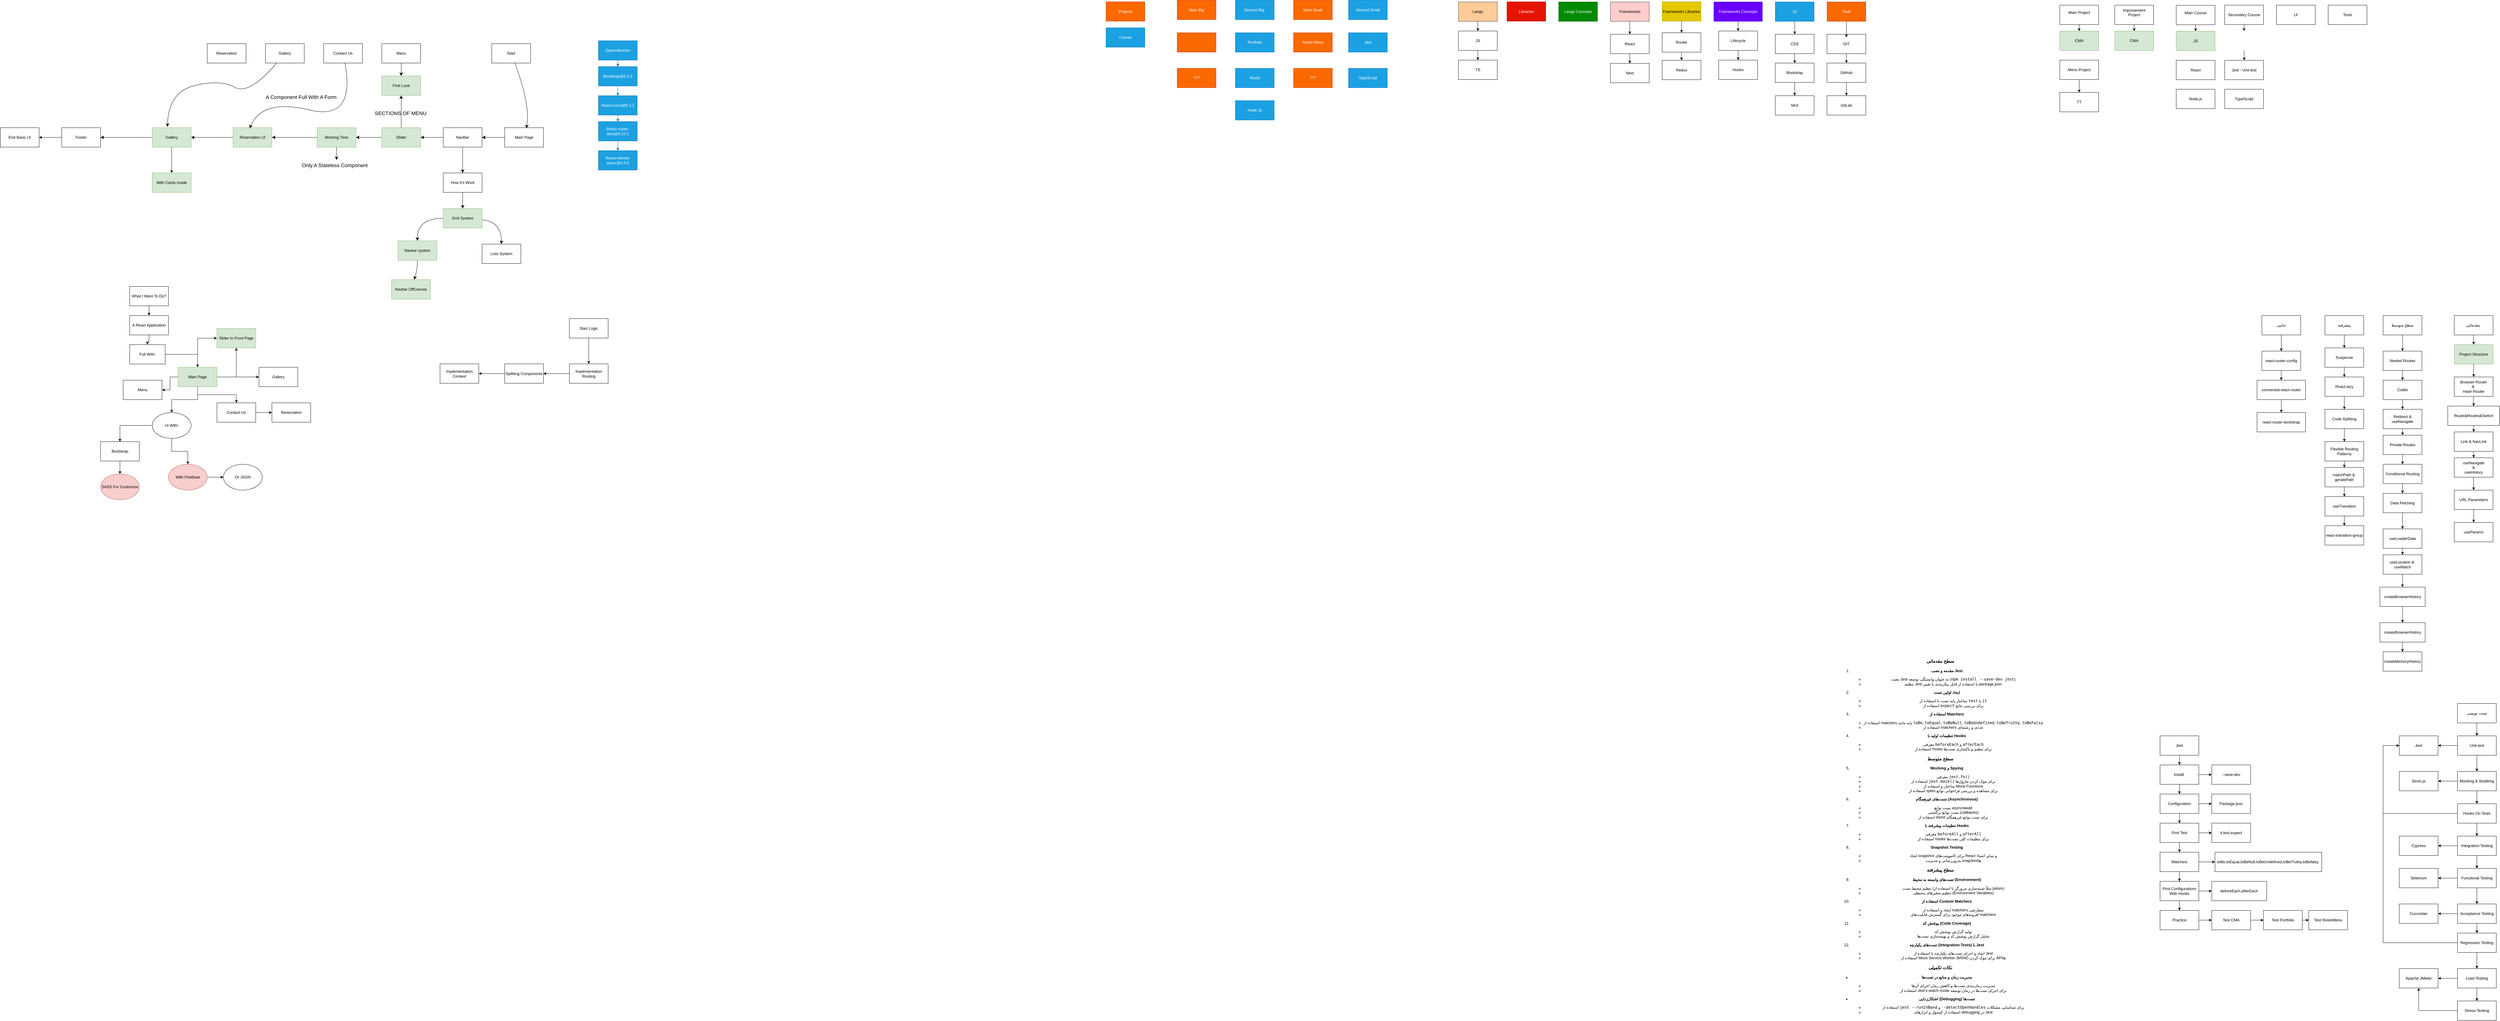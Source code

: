 <mxfile version="24.6.4" type="github" pages="2">
  <diagram name="Page-1" id="LG2aejodbbx1wu4bJTzq">
    <mxGraphModel dx="12950" dy="4167" grid="1" gridSize="10" guides="1" tooltips="1" connect="1" arrows="1" fold="1" page="1" pageScale="1" pageWidth="850" pageHeight="1100" math="0" shadow="0">
      <root>
        <mxCell id="0" />
        <mxCell id="1" parent="0" />
        <mxCell id="z8JezbtAQ2rlnTOmX2S_-20" style="edgeStyle=orthogonalEdgeStyle;rounded=0;orthogonalLoop=1;jettySize=auto;html=1;" parent="1" source="z8JezbtAQ2rlnTOmX2S_-1" edge="1">
          <mxGeometry relative="1" as="geometry">
            <mxPoint x="1680" y="150.5" as="targetPoint" />
          </mxGeometry>
        </mxCell>
        <mxCell id="z8JezbtAQ2rlnTOmX2S_-1" value="Secondary Course" style="rounded=0;whiteSpace=wrap;html=1;" parent="1" vertex="1">
          <mxGeometry x="1620" y="70" width="120" height="60" as="geometry" />
        </mxCell>
        <mxCell id="z8JezbtAQ2rlnTOmX2S_-16" style="edgeStyle=orthogonalEdgeStyle;rounded=0;orthogonalLoop=1;jettySize=auto;html=1;" parent="1" source="z8JezbtAQ2rlnTOmX2S_-2" target="z8JezbtAQ2rlnTOmX2S_-17" edge="1">
          <mxGeometry relative="1" as="geometry">
            <mxPoint x="1170" y="160" as="targetPoint" />
          </mxGeometry>
        </mxCell>
        <mxCell id="z8JezbtAQ2rlnTOmX2S_-2" value="Main Project&lt;div&gt;&lt;br&gt;&lt;/div&gt;" style="rounded=0;whiteSpace=wrap;html=1;" parent="1" vertex="1">
          <mxGeometry x="1110" y="70" width="120" height="60" as="geometry" />
        </mxCell>
        <mxCell id="z8JezbtAQ2rlnTOmX2S_-10" style="edgeStyle=orthogonalEdgeStyle;rounded=0;orthogonalLoop=1;jettySize=auto;html=1;" parent="1" source="z8JezbtAQ2rlnTOmX2S_-3" target="z8JezbtAQ2rlnTOmX2S_-11" edge="1">
          <mxGeometry relative="1" as="geometry">
            <mxPoint x="1530" y="160.5" as="targetPoint" />
          </mxGeometry>
        </mxCell>
        <mxCell id="z8JezbtAQ2rlnTOmX2S_-3" value="Main Course&lt;div&gt;&lt;br&gt;&lt;/div&gt;" style="rounded=0;whiteSpace=wrap;html=1;" parent="1" vertex="1">
          <mxGeometry x="1470" y="70.5" width="120" height="60" as="geometry" />
        </mxCell>
        <mxCell id="z8JezbtAQ2rlnTOmX2S_-24" style="edgeStyle=orthogonalEdgeStyle;rounded=0;orthogonalLoop=1;jettySize=auto;html=1;" parent="1" source="z8JezbtAQ2rlnTOmX2S_-4" target="z8JezbtAQ2rlnTOmX2S_-25" edge="1">
          <mxGeometry relative="1" as="geometry">
            <mxPoint x="1340" y="160" as="targetPoint" />
          </mxGeometry>
        </mxCell>
        <mxCell id="z8JezbtAQ2rlnTOmX2S_-4" value="Improvement&lt;div&gt;Project&lt;/div&gt;&lt;div&gt;&lt;br&gt;&lt;/div&gt;" style="rounded=0;whiteSpace=wrap;html=1;" parent="1" vertex="1">
          <mxGeometry x="1280" y="70" width="120" height="60" as="geometry" />
        </mxCell>
        <mxCell id="z8JezbtAQ2rlnTOmX2S_-5" value="UI" style="rounded=0;whiteSpace=wrap;html=1;" parent="1" vertex="1">
          <mxGeometry x="1780" y="70" width="120" height="60" as="geometry" />
        </mxCell>
        <mxCell id="z8JezbtAQ2rlnTOmX2S_-6" value="Tools" style="rounded=0;whiteSpace=wrap;html=1;" parent="1" vertex="1">
          <mxGeometry x="1940" y="70" width="120" height="60" as="geometry" />
        </mxCell>
        <mxCell id="z8JezbtAQ2rlnTOmX2S_-11" value="JS" style="rounded=0;whiteSpace=wrap;html=1;fillColor=#d5e8d4;strokeColor=#82b366;" parent="1" vertex="1">
          <mxGeometry x="1470" y="150.5" width="120" height="60" as="geometry" />
        </mxCell>
        <mxCell id="z8JezbtAQ2rlnTOmX2S_-15" value="React" style="rounded=0;whiteSpace=wrap;html=1;" parent="1" vertex="1">
          <mxGeometry x="1470" y="240.5" width="120" height="60" as="geometry" />
        </mxCell>
        <mxCell id="z8JezbtAQ2rlnTOmX2S_-17" value="CMA" style="rounded=0;whiteSpace=wrap;html=1;fillColor=#d5e8d4;strokeColor=#82b366;" parent="1" vertex="1">
          <mxGeometry x="1110" y="150" width="120" height="60" as="geometry" />
        </mxCell>
        <mxCell id="z8JezbtAQ2rlnTOmX2S_-36" style="edgeStyle=orthogonalEdgeStyle;rounded=0;orthogonalLoop=1;jettySize=auto;html=1;" parent="1" source="z8JezbtAQ2rlnTOmX2S_-19" target="z8JezbtAQ2rlnTOmX2S_-37" edge="1">
          <mxGeometry relative="1" as="geometry">
            <mxPoint x="1000" y="100.5" as="targetPoint" />
          </mxGeometry>
        </mxCell>
        <mxCell id="z8JezbtAQ2rlnTOmX2S_-19" value="Menu Project" style="rounded=0;whiteSpace=wrap;html=1;" parent="1" vertex="1">
          <mxGeometry x="1110" y="240" width="120" height="60" as="geometry" />
        </mxCell>
        <mxCell id="z8JezbtAQ2rlnTOmX2S_-22" style="edgeStyle=orthogonalEdgeStyle;rounded=0;orthogonalLoop=1;jettySize=auto;html=1;" parent="1" target="z8JezbtAQ2rlnTOmX2S_-23" edge="1">
          <mxGeometry relative="1" as="geometry">
            <mxPoint x="1680" y="240.5" as="targetPoint" />
            <mxPoint x="1680" y="210.5" as="sourcePoint" />
          </mxGeometry>
        </mxCell>
        <mxCell id="z8JezbtAQ2rlnTOmX2S_-23" value="Jest - Unit test" style="rounded=0;whiteSpace=wrap;html=1;" parent="1" vertex="1">
          <mxGeometry x="1620" y="240.5" width="120" height="60" as="geometry" />
        </mxCell>
        <mxCell id="z8JezbtAQ2rlnTOmX2S_-25" value="CMA" style="rounded=0;whiteSpace=wrap;html=1;fillColor=#d5e8d4;strokeColor=#82b366;" parent="1" vertex="1">
          <mxGeometry x="1280" y="150" width="120" height="60" as="geometry" />
        </mxCell>
        <mxCell id="z8JezbtAQ2rlnTOmX2S_-37" value="TT" style="rounded=0;whiteSpace=wrap;html=1;" parent="1" vertex="1">
          <mxGeometry x="1110" y="340" width="120" height="60" as="geometry" />
        </mxCell>
        <mxCell id="KyUrAidOEwDMEyV5-HBK-2" value="TypeScript" style="rounded=0;whiteSpace=wrap;html=1;" parent="1" vertex="1">
          <mxGeometry x="1620" y="330" width="120" height="60" as="geometry" />
        </mxCell>
        <mxCell id="KyUrAidOEwDMEyV5-HBK-4" value="Node.js" style="rounded=0;whiteSpace=wrap;html=1;" parent="1" vertex="1">
          <mxGeometry x="1470" y="330" width="120" height="60" as="geometry" />
        </mxCell>
        <mxCell id="WAkmFwhDYBlKhz74opgl-15" style="edgeStyle=orthogonalEdgeStyle;rounded=0;orthogonalLoop=1;jettySize=auto;html=1;" parent="1" source="WAkmFwhDYBlKhz74opgl-16" target="WAkmFwhDYBlKhz74opgl-18" edge="1">
          <mxGeometry relative="1" as="geometry">
            <mxPoint x="-4800" y="1030" as="targetPoint" />
          </mxGeometry>
        </mxCell>
        <mxCell id="WAkmFwhDYBlKhz74opgl-16" value="What I Want To Do?" style="rounded=0;whiteSpace=wrap;html=1;" parent="1" vertex="1">
          <mxGeometry x="-4860" y="940" width="120" height="60" as="geometry" />
        </mxCell>
        <mxCell id="WAkmFwhDYBlKhz74opgl-17" style="edgeStyle=orthogonalEdgeStyle;rounded=0;orthogonalLoop=1;jettySize=auto;html=1;" parent="1" source="WAkmFwhDYBlKhz74opgl-18" target="WAkmFwhDYBlKhz74opgl-20" edge="1">
          <mxGeometry relative="1" as="geometry">
            <mxPoint x="-4800" y="1130" as="targetPoint" />
          </mxGeometry>
        </mxCell>
        <mxCell id="WAkmFwhDYBlKhz74opgl-18" value="A React Application" style="rounded=0;whiteSpace=wrap;html=1;" parent="1" vertex="1">
          <mxGeometry x="-4860" y="1030" width="120" height="60" as="geometry" />
        </mxCell>
        <mxCell id="WAkmFwhDYBlKhz74opgl-19" style="edgeStyle=orthogonalEdgeStyle;rounded=0;orthogonalLoop=1;jettySize=auto;html=1;" parent="1" source="WAkmFwhDYBlKhz74opgl-20" target="WAkmFwhDYBlKhz74opgl-27" edge="1">
          <mxGeometry relative="1" as="geometry">
            <mxPoint x="-4690" y="1150" as="targetPoint" />
            <Array as="points">
              <mxPoint x="-4650" y="1150" />
            </Array>
          </mxGeometry>
        </mxCell>
        <mxCell id="WAkmFwhDYBlKhz74opgl-20" value="Full With:" style="rounded=0;whiteSpace=wrap;html=1;" parent="1" vertex="1">
          <mxGeometry x="-4860" y="1120" width="110" height="60" as="geometry" />
        </mxCell>
        <mxCell id="WAkmFwhDYBlKhz74opgl-21" value="Menu" style="rounded=0;whiteSpace=wrap;html=1;" parent="1" vertex="1">
          <mxGeometry x="-4880" y="1230" width="120" height="60" as="geometry" />
        </mxCell>
        <mxCell id="WAkmFwhDYBlKhz74opgl-22" style="edgeStyle=orthogonalEdgeStyle;rounded=0;orthogonalLoop=1;jettySize=auto;html=1;" parent="1" source="WAkmFwhDYBlKhz74opgl-27" target="WAkmFwhDYBlKhz74opgl-29" edge="1">
          <mxGeometry relative="1" as="geometry">
            <mxPoint x="-4560" y="1220" as="targetPoint" />
          </mxGeometry>
        </mxCell>
        <mxCell id="WAkmFwhDYBlKhz74opgl-23" style="edgeStyle=orthogonalEdgeStyle;rounded=0;orthogonalLoop=1;jettySize=auto;html=1;" parent="1" source="WAkmFwhDYBlKhz74opgl-27" target="WAkmFwhDYBlKhz74opgl-21" edge="1">
          <mxGeometry relative="1" as="geometry" />
        </mxCell>
        <mxCell id="WAkmFwhDYBlKhz74opgl-24" style="edgeStyle=orthogonalEdgeStyle;rounded=0;orthogonalLoop=1;jettySize=auto;html=1;entryX=0.5;entryY=0;entryDx=0;entryDy=0;" parent="1" source="WAkmFwhDYBlKhz74opgl-27" target="WAkmFwhDYBlKhz74opgl-33" edge="1">
          <mxGeometry relative="1" as="geometry" />
        </mxCell>
        <mxCell id="WAkmFwhDYBlKhz74opgl-25" style="edgeStyle=orthogonalEdgeStyle;rounded=0;orthogonalLoop=1;jettySize=auto;html=1;entryX=0;entryY=0.5;entryDx=0;entryDy=0;" parent="1" source="WAkmFwhDYBlKhz74opgl-27" target="WAkmFwhDYBlKhz74opgl-31" edge="1">
          <mxGeometry relative="1" as="geometry" />
        </mxCell>
        <mxCell id="WAkmFwhDYBlKhz74opgl-26" value="" style="edgeStyle=orthogonalEdgeStyle;rounded=0;orthogonalLoop=1;jettySize=auto;html=1;" parent="1" source="WAkmFwhDYBlKhz74opgl-27" target="WAkmFwhDYBlKhz74opgl-36" edge="1">
          <mxGeometry relative="1" as="geometry" />
        </mxCell>
        <mxCell id="WAkmFwhDYBlKhz74opgl-27" value="Main Page" style="rounded=0;whiteSpace=wrap;html=1;fillColor=#d5e8d4;strokeColor=#82b366;" parent="1" vertex="1">
          <mxGeometry x="-4710" y="1190" width="120" height="60" as="geometry" />
        </mxCell>
        <mxCell id="WAkmFwhDYBlKhz74opgl-28" style="edgeStyle=orthogonalEdgeStyle;rounded=0;orthogonalLoop=1;jettySize=auto;html=1;entryX=0.5;entryY=1;entryDx=0;entryDy=0;" parent="1" source="WAkmFwhDYBlKhz74opgl-29" target="WAkmFwhDYBlKhz74opgl-31" edge="1">
          <mxGeometry relative="1" as="geometry" />
        </mxCell>
        <mxCell id="WAkmFwhDYBlKhz74opgl-29" value="Gallery" style="rounded=0;whiteSpace=wrap;html=1;" parent="1" vertex="1">
          <mxGeometry x="-4460" y="1190" width="120" height="60" as="geometry" />
        </mxCell>
        <mxCell id="WAkmFwhDYBlKhz74opgl-30" value="Reservation" style="rounded=0;whiteSpace=wrap;html=1;" parent="1" vertex="1">
          <mxGeometry x="-4420" y="1300" width="120" height="60" as="geometry" />
        </mxCell>
        <mxCell id="WAkmFwhDYBlKhz74opgl-31" value="Slider In Front Page" style="rounded=0;whiteSpace=wrap;html=1;fillColor=#d5e8d4;strokeColor=#82b366;" parent="1" vertex="1">
          <mxGeometry x="-4590" y="1070" width="120" height="60" as="geometry" />
        </mxCell>
        <mxCell id="WAkmFwhDYBlKhz74opgl-32" style="edgeStyle=orthogonalEdgeStyle;rounded=0;orthogonalLoop=1;jettySize=auto;html=1;entryX=0;entryY=0.5;entryDx=0;entryDy=0;" parent="1" source="WAkmFwhDYBlKhz74opgl-33" target="WAkmFwhDYBlKhz74opgl-30" edge="1">
          <mxGeometry relative="1" as="geometry" />
        </mxCell>
        <mxCell id="WAkmFwhDYBlKhz74opgl-33" value="Contact Us" style="rounded=0;whiteSpace=wrap;html=1;" parent="1" vertex="1">
          <mxGeometry x="-4590" y="1300" width="120" height="60" as="geometry" />
        </mxCell>
        <mxCell id="WAkmFwhDYBlKhz74opgl-34" style="edgeStyle=orthogonalEdgeStyle;rounded=0;orthogonalLoop=1;jettySize=auto;html=1;" parent="1" source="WAkmFwhDYBlKhz74opgl-36" target="WAkmFwhDYBlKhz74opgl-38" edge="1">
          <mxGeometry relative="1" as="geometry">
            <mxPoint x="-4850" y="1430" as="targetPoint" />
          </mxGeometry>
        </mxCell>
        <mxCell id="WAkmFwhDYBlKhz74opgl-35" style="edgeStyle=orthogonalEdgeStyle;rounded=0;orthogonalLoop=1;jettySize=auto;html=1;" parent="1" source="WAkmFwhDYBlKhz74opgl-36" target="WAkmFwhDYBlKhz74opgl-41" edge="1">
          <mxGeometry relative="1" as="geometry" />
        </mxCell>
        <mxCell id="WAkmFwhDYBlKhz74opgl-36" value="UI With:" style="ellipse;whiteSpace=wrap;html=1;rounded=0;" parent="1" vertex="1">
          <mxGeometry x="-4790" y="1330" width="120" height="80" as="geometry" />
        </mxCell>
        <mxCell id="WAkmFwhDYBlKhz74opgl-37" style="edgeStyle=orthogonalEdgeStyle;rounded=0;orthogonalLoop=1;jettySize=auto;html=1;" parent="1" source="WAkmFwhDYBlKhz74opgl-38" target="WAkmFwhDYBlKhz74opgl-39" edge="1">
          <mxGeometry relative="1" as="geometry">
            <mxPoint x="-4890" y="1510" as="targetPoint" />
          </mxGeometry>
        </mxCell>
        <mxCell id="WAkmFwhDYBlKhz74opgl-38" value="Bootstrap" style="rounded=0;whiteSpace=wrap;html=1;" parent="1" vertex="1">
          <mxGeometry x="-4950" y="1420" width="120" height="60" as="geometry" />
        </mxCell>
        <mxCell id="WAkmFwhDYBlKhz74opgl-39" value="SASS For Customize" style="ellipse;whiteSpace=wrap;html=1;fillColor=#f8cecc;strokeColor=#b85450;rounded=0;" parent="1" vertex="1">
          <mxGeometry x="-4950" y="1520" width="120" height="80" as="geometry" />
        </mxCell>
        <mxCell id="WAkmFwhDYBlKhz74opgl-40" style="edgeStyle=orthogonalEdgeStyle;rounded=0;orthogonalLoop=1;jettySize=auto;html=1;" parent="1" source="WAkmFwhDYBlKhz74opgl-41" target="WAkmFwhDYBlKhz74opgl-42" edge="1">
          <mxGeometry relative="1" as="geometry">
            <mxPoint x="-4560" y="1530" as="targetPoint" />
          </mxGeometry>
        </mxCell>
        <mxCell id="WAkmFwhDYBlKhz74opgl-41" value="With FireBase" style="ellipse;whiteSpace=wrap;html=1;fillColor=#f8cecc;strokeColor=#b85450;rounded=0;" parent="1" vertex="1">
          <mxGeometry x="-4740" y="1490" width="120" height="80" as="geometry" />
        </mxCell>
        <mxCell id="WAkmFwhDYBlKhz74opgl-42" value="Or JSON" style="ellipse;whiteSpace=wrap;html=1;rounded=0;" parent="1" vertex="1">
          <mxGeometry x="-4570" y="1490" width="120" height="80" as="geometry" />
        </mxCell>
        <mxCell id="WAkmFwhDYBlKhz74opgl-43" style="edgeStyle=orthogonalEdgeStyle;rounded=0;orthogonalLoop=1;jettySize=auto;html=1;fillColor=#1ba1e2;strokeColor=#006EAF;" parent="1" source="WAkmFwhDYBlKhz74opgl-44" target="WAkmFwhDYBlKhz74opgl-46" edge="1">
          <mxGeometry relative="1" as="geometry">
            <mxPoint x="-3350" y="290" as="targetPoint" />
          </mxGeometry>
        </mxCell>
        <mxCell id="WAkmFwhDYBlKhz74opgl-44" value="Dependencies" style="rounded=0;whiteSpace=wrap;html=1;fillColor=#1ba1e2;fontColor=#ffffff;strokeColor=#006EAF;" parent="1" vertex="1">
          <mxGeometry x="-3410" y="180" width="120" height="60" as="geometry" />
        </mxCell>
        <mxCell id="WAkmFwhDYBlKhz74opgl-45" style="edgeStyle=orthogonalEdgeStyle;rounded=0;orthogonalLoop=1;jettySize=auto;html=1;fillColor=#1ba1e2;strokeColor=#006EAF;" parent="1" source="WAkmFwhDYBlKhz74opgl-46" target="WAkmFwhDYBlKhz74opgl-48" edge="1">
          <mxGeometry relative="1" as="geometry">
            <mxPoint x="-3350" y="360" as="targetPoint" />
          </mxGeometry>
        </mxCell>
        <mxCell id="WAkmFwhDYBlKhz74opgl-46" value="Bootstrap@5.3.3" style="rounded=0;whiteSpace=wrap;html=1;fillColor=#1ba1e2;fontColor=#ffffff;strokeColor=#006EAF;" parent="1" vertex="1">
          <mxGeometry x="-3410" y="260" width="120" height="60" as="geometry" />
        </mxCell>
        <mxCell id="WAkmFwhDYBlKhz74opgl-47" style="edgeStyle=orthogonalEdgeStyle;rounded=0;orthogonalLoop=1;jettySize=auto;html=1;fillColor=#1ba1e2;strokeColor=#006EAF;" parent="1" source="WAkmFwhDYBlKhz74opgl-48" target="WAkmFwhDYBlKhz74opgl-50" edge="1">
          <mxGeometry relative="1" as="geometry">
            <mxPoint x="-3350" y="440" as="targetPoint" />
          </mxGeometry>
        </mxCell>
        <mxCell id="WAkmFwhDYBlKhz74opgl-48" value="React-icons@5.2.1" style="rounded=0;whiteSpace=wrap;html=1;fillColor=#1ba1e2;fontColor=#ffffff;strokeColor=#006EAF;" parent="1" vertex="1">
          <mxGeometry x="-3410" y="350" width="120" height="60" as="geometry" />
        </mxCell>
        <mxCell id="WAkmFwhDYBlKhz74opgl-49" style="edgeStyle=orthogonalEdgeStyle;rounded=0;orthogonalLoop=1;jettySize=auto;html=1;fillColor=#1ba1e2;strokeColor=#006EAF;" parent="1" source="WAkmFwhDYBlKhz74opgl-50" target="WAkmFwhDYBlKhz74opgl-51" edge="1">
          <mxGeometry relative="1" as="geometry">
            <mxPoint x="-3350" y="530" as="targetPoint" />
          </mxGeometry>
        </mxCell>
        <mxCell id="WAkmFwhDYBlKhz74opgl-50" value="React-router-dom@6.23.1" style="rounded=0;whiteSpace=wrap;html=1;fillColor=#1ba1e2;fontColor=#ffffff;strokeColor=#006EAF;" parent="1" vertex="1">
          <mxGeometry x="-3410" y="430" width="120" height="60" as="geometry" />
        </mxCell>
        <mxCell id="WAkmFwhDYBlKhz74opgl-51" value="React-helmet-async@2.0.5" style="rounded=0;whiteSpace=wrap;html=1;fillColor=#1ba1e2;fontColor=#ffffff;strokeColor=#006EAF;" parent="1" vertex="1">
          <mxGeometry x="-3410" y="520" width="120" height="60" as="geometry" />
        </mxCell>
        <mxCell id="WAkmFwhDYBlKhz74opgl-79" value="Start" style="rounded=0;whiteSpace=wrap;html=1;" parent="1" vertex="1">
          <mxGeometry x="-3740" y="189" width="120" height="60" as="geometry" />
        </mxCell>
        <mxCell id="D5FOLxycE-m-Bip8Cx6Z-1" style="edgeStyle=orthogonalEdgeStyle;rounded=0;orthogonalLoop=1;jettySize=auto;html=1;" parent="1" source="WAkmFwhDYBlKhz74opgl-80" target="D5FOLxycE-m-Bip8Cx6Z-2" edge="1">
          <mxGeometry relative="1" as="geometry">
            <mxPoint x="-5150" y="479" as="targetPoint" />
          </mxGeometry>
        </mxCell>
        <mxCell id="WAkmFwhDYBlKhz74opgl-80" value="Footer" style="rounded=0;whiteSpace=wrap;html=1;" parent="1" vertex="1">
          <mxGeometry x="-5070" y="449" width="120" height="60" as="geometry" />
        </mxCell>
        <mxCell id="WAkmFwhDYBlKhz74opgl-81" style="edgeStyle=none;curved=1;rounded=0;orthogonalLoop=1;jettySize=auto;html=1;fontSize=12;startSize=8;endSize=8;" parent="1" source="WAkmFwhDYBlKhz74opgl-82" target="WAkmFwhDYBlKhz74opgl-87" edge="1">
          <mxGeometry relative="1" as="geometry">
            <mxPoint x="-4020" y="279" as="targetPoint" />
          </mxGeometry>
        </mxCell>
        <mxCell id="WAkmFwhDYBlKhz74opgl-82" value="Manu" style="rounded=0;whiteSpace=wrap;html=1;" parent="1" vertex="1">
          <mxGeometry x="-4080" y="189" width="120" height="60" as="geometry" />
        </mxCell>
        <mxCell id="WAkmFwhDYBlKhz74opgl-83" value="Contact Us" style="rounded=0;whiteSpace=wrap;html=1;" parent="1" vertex="1">
          <mxGeometry x="-4260" y="189" width="120" height="60" as="geometry" />
        </mxCell>
        <mxCell id="WAkmFwhDYBlKhz74opgl-85" value="Reservation" style="rounded=0;whiteSpace=wrap;html=1;" parent="1" vertex="1">
          <mxGeometry x="-4620" y="189" width="120" height="60" as="geometry" />
        </mxCell>
        <mxCell id="WAkmFwhDYBlKhz74opgl-86" value="Gallery" style="rounded=0;whiteSpace=wrap;html=1;" parent="1" vertex="1">
          <mxGeometry x="-4440" y="189" width="120" height="60" as="geometry" />
        </mxCell>
        <mxCell id="WAkmFwhDYBlKhz74opgl-87" value="First Look" style="rounded=0;whiteSpace=wrap;html=1;fillColor=#d5e8d4;strokeColor=#82b366;" parent="1" vertex="1">
          <mxGeometry x="-4080" y="289" width="120" height="60" as="geometry" />
        </mxCell>
        <mxCell id="WAkmFwhDYBlKhz74opgl-88" style="edgeStyle=none;curved=1;rounded=0;orthogonalLoop=1;jettySize=auto;html=1;fontSize=12;startSize=8;endSize=8;" parent="1" source="WAkmFwhDYBlKhz74opgl-89" target="WAkmFwhDYBlKhz74opgl-111" edge="1">
          <mxGeometry relative="1" as="geometry" />
        </mxCell>
        <mxCell id="WAkmFwhDYBlKhz74opgl-89" value="Main Page" style="rounded=0;whiteSpace=wrap;html=1;" parent="1" vertex="1">
          <mxGeometry x="-3700" y="449" width="120" height="60" as="geometry" />
        </mxCell>
        <mxCell id="WAkmFwhDYBlKhz74opgl-90" style="edgeStyle=none;curved=1;rounded=0;orthogonalLoop=1;jettySize=auto;html=1;entryX=0.5;entryY=1;entryDx=0;entryDy=0;fontSize=12;startSize=8;endSize=8;" parent="1" source="WAkmFwhDYBlKhz74opgl-92" target="WAkmFwhDYBlKhz74opgl-87" edge="1">
          <mxGeometry relative="1" as="geometry" />
        </mxCell>
        <mxCell id="WAkmFwhDYBlKhz74opgl-91" value="" style="edgeStyle=none;curved=1;rounded=0;orthogonalLoop=1;jettySize=auto;html=1;fontSize=12;startSize=8;endSize=8;" parent="1" source="WAkmFwhDYBlKhz74opgl-92" target="WAkmFwhDYBlKhz74opgl-96" edge="1">
          <mxGeometry relative="1" as="geometry" />
        </mxCell>
        <mxCell id="WAkmFwhDYBlKhz74opgl-92" value="Slider" style="rounded=0;whiteSpace=wrap;html=1;fillColor=#d5e8d4;strokeColor=#82b366;" parent="1" vertex="1">
          <mxGeometry x="-4080" y="449" width="120" height="60" as="geometry" />
        </mxCell>
        <mxCell id="WAkmFwhDYBlKhz74opgl-93" value="SECTIONS OF MENU&amp;nbsp;" style="text;html=1;align=center;verticalAlign=middle;resizable=0;points=[];autosize=1;strokeColor=none;fillColor=none;fontSize=16;rounded=0;" parent="1" vertex="1">
          <mxGeometry x="-4115" y="389" width="190" height="30" as="geometry" />
        </mxCell>
        <mxCell id="WAkmFwhDYBlKhz74opgl-94" style="edgeStyle=none;curved=1;rounded=0;orthogonalLoop=1;jettySize=auto;html=1;fontSize=12;startSize=8;endSize=8;" parent="1" source="WAkmFwhDYBlKhz74opgl-96" edge="1">
          <mxGeometry relative="1" as="geometry">
            <mxPoint x="-4220" y="549" as="targetPoint" />
          </mxGeometry>
        </mxCell>
        <mxCell id="WAkmFwhDYBlKhz74opgl-95" value="" style="edgeStyle=none;curved=1;rounded=0;orthogonalLoop=1;jettySize=auto;html=1;fontSize=12;startSize=8;endSize=8;" parent="1" source="WAkmFwhDYBlKhz74opgl-96" target="WAkmFwhDYBlKhz74opgl-99" edge="1">
          <mxGeometry relative="1" as="geometry" />
        </mxCell>
        <mxCell id="WAkmFwhDYBlKhz74opgl-96" value="Working Time" style="rounded=0;whiteSpace=wrap;html=1;fillColor=#d5e8d4;strokeColor=#82b366;" parent="1" vertex="1">
          <mxGeometry x="-4280" y="449" width="120" height="60" as="geometry" />
        </mxCell>
        <mxCell id="WAkmFwhDYBlKhz74opgl-97" value="Only A Stateless Component" style="text;html=1;align=center;verticalAlign=middle;resizable=0;points=[];autosize=1;strokeColor=none;fillColor=none;fontSize=16;rounded=0;" parent="1" vertex="1">
          <mxGeometry x="-4341" y="550" width="230" height="30" as="geometry" />
        </mxCell>
        <mxCell id="WAkmFwhDYBlKhz74opgl-98" style="edgeStyle=none;curved=1;rounded=0;orthogonalLoop=1;jettySize=auto;html=1;fontSize=12;startSize=8;endSize=8;" parent="1" source="WAkmFwhDYBlKhz74opgl-99" target="WAkmFwhDYBlKhz74opgl-106" edge="1">
          <mxGeometry relative="1" as="geometry">
            <mxPoint x="-4610" y="479" as="targetPoint" />
          </mxGeometry>
        </mxCell>
        <mxCell id="WAkmFwhDYBlKhz74opgl-99" value="Reservation UI" style="rounded=0;whiteSpace=wrap;html=1;fillColor=#d5e8d4;strokeColor=#82b366;" parent="1" vertex="1">
          <mxGeometry x="-4540" y="449" width="120" height="60" as="geometry" />
        </mxCell>
        <mxCell id="WAkmFwhDYBlKhz74opgl-100" style="edgeStyle=none;curved=1;rounded=0;orthogonalLoop=1;jettySize=auto;html=1;entryX=0.428;entryY=0.03;entryDx=0;entryDy=0;entryPerimeter=0;fontSize=12;startSize=8;endSize=8;" parent="1" source="WAkmFwhDYBlKhz74opgl-83" target="WAkmFwhDYBlKhz74opgl-99" edge="1">
          <mxGeometry relative="1" as="geometry">
            <Array as="points">
              <mxPoint x="-4160" y="429" />
              <mxPoint x="-4450" y="359" />
            </Array>
          </mxGeometry>
        </mxCell>
        <mxCell id="WAkmFwhDYBlKhz74opgl-101" value="A Component Full With A Form" style="text;html=1;align=center;verticalAlign=middle;resizable=0;points=[];autosize=1;strokeColor=none;fillColor=none;fontSize=16;rounded=0;" parent="1" vertex="1">
          <mxGeometry x="-4450" y="339" width="240" height="30" as="geometry" />
        </mxCell>
        <mxCell id="WAkmFwhDYBlKhz74opgl-105" style="edgeStyle=none;curved=1;rounded=0;orthogonalLoop=1;jettySize=auto;html=1;fontSize=12;startSize=8;endSize=8;" parent="1" source="WAkmFwhDYBlKhz74opgl-106" target="WAkmFwhDYBlKhz74opgl-80" edge="1">
          <mxGeometry relative="1" as="geometry" />
        </mxCell>
        <mxCell id="cfRxUK89OJyFdIY1MbNN-2" value="" style="edgeStyle=orthogonalEdgeStyle;rounded=0;orthogonalLoop=1;jettySize=auto;html=1;" parent="1" source="WAkmFwhDYBlKhz74opgl-106" target="cfRxUK89OJyFdIY1MbNN-1" edge="1">
          <mxGeometry relative="1" as="geometry" />
        </mxCell>
        <mxCell id="WAkmFwhDYBlKhz74opgl-106" value="Gallery" style="rounded=0;whiteSpace=wrap;html=1;fillColor=#d5e8d4;strokeColor=#82b366;" parent="1" vertex="1">
          <mxGeometry x="-4790" y="449" width="120" height="60" as="geometry" />
        </mxCell>
        <mxCell id="WAkmFwhDYBlKhz74opgl-107" style="edgeStyle=none;curved=1;rounded=0;orthogonalLoop=1;jettySize=auto;html=1;entryX=0.39;entryY=-0.042;entryDx=0;entryDy=0;entryPerimeter=0;fontSize=12;startSize=8;endSize=8;" parent="1" source="WAkmFwhDYBlKhz74opgl-86" target="WAkmFwhDYBlKhz74opgl-106" edge="1">
          <mxGeometry relative="1" as="geometry">
            <Array as="points">
              <mxPoint x="-4490" y="349" />
              <mxPoint x="-4580" y="299" />
              <mxPoint x="-4740" y="339" />
            </Array>
          </mxGeometry>
        </mxCell>
        <mxCell id="WAkmFwhDYBlKhz74opgl-108" style="edgeStyle=none;curved=1;rounded=0;orthogonalLoop=1;jettySize=auto;html=1;entryX=0.558;entryY=0.03;entryDx=0;entryDy=0;entryPerimeter=0;fontSize=12;startSize=8;endSize=8;" parent="1" source="WAkmFwhDYBlKhz74opgl-79" target="WAkmFwhDYBlKhz74opgl-89" edge="1">
          <mxGeometry relative="1" as="geometry">
            <Array as="points">
              <mxPoint x="-3620" y="379" />
            </Array>
          </mxGeometry>
        </mxCell>
        <mxCell id="WAkmFwhDYBlKhz74opgl-109" style="edgeStyle=none;curved=1;rounded=0;orthogonalLoop=1;jettySize=auto;html=1;fontSize=12;startSize=8;endSize=8;" parent="1" source="WAkmFwhDYBlKhz74opgl-111" target="WAkmFwhDYBlKhz74opgl-92" edge="1">
          <mxGeometry relative="1" as="geometry" />
        </mxCell>
        <mxCell id="WAkmFwhDYBlKhz74opgl-110" style="edgeStyle=none;curved=1;rounded=0;orthogonalLoop=1;jettySize=auto;html=1;fontSize=12;startSize=8;endSize=8;" parent="1" source="WAkmFwhDYBlKhz74opgl-111" target="WAkmFwhDYBlKhz74opgl-113" edge="1">
          <mxGeometry relative="1" as="geometry">
            <mxPoint x="-3830" y="619" as="targetPoint" />
          </mxGeometry>
        </mxCell>
        <mxCell id="WAkmFwhDYBlKhz74opgl-111" value="NavBar" style="rounded=0;whiteSpace=wrap;html=1;" parent="1" vertex="1">
          <mxGeometry x="-3890" y="449" width="120" height="60" as="geometry" />
        </mxCell>
        <mxCell id="WAkmFwhDYBlKhz74opgl-112" style="edgeStyle=none;curved=1;rounded=0;orthogonalLoop=1;jettySize=auto;html=1;fontSize=12;startSize=8;endSize=8;" parent="1" source="WAkmFwhDYBlKhz74opgl-113" target="WAkmFwhDYBlKhz74opgl-116" edge="1">
          <mxGeometry relative="1" as="geometry">
            <mxPoint x="-3830" y="729" as="targetPoint" />
          </mxGeometry>
        </mxCell>
        <mxCell id="WAkmFwhDYBlKhz74opgl-113" value="How It&#39;s Work" style="rounded=0;whiteSpace=wrap;html=1;" parent="1" vertex="1">
          <mxGeometry x="-3890" y="589" width="120" height="60" as="geometry" />
        </mxCell>
        <mxCell id="WAkmFwhDYBlKhz74opgl-114" style="edgeStyle=none;curved=1;rounded=0;orthogonalLoop=1;jettySize=auto;html=1;entryX=0.5;entryY=0;entryDx=0;entryDy=0;fontSize=12;startSize=8;endSize=8;" parent="1" source="WAkmFwhDYBlKhz74opgl-116" target="WAkmFwhDYBlKhz74opgl-119" edge="1">
          <mxGeometry relative="1" as="geometry">
            <Array as="points">
              <mxPoint x="-3710" y="739" />
            </Array>
          </mxGeometry>
        </mxCell>
        <mxCell id="WAkmFwhDYBlKhz74opgl-115" style="edgeStyle=none;curved=1;rounded=0;orthogonalLoop=1;jettySize=auto;html=1;entryX=0.5;entryY=0;entryDx=0;entryDy=0;fontSize=12;startSize=8;endSize=8;" parent="1" source="WAkmFwhDYBlKhz74opgl-116" target="WAkmFwhDYBlKhz74opgl-118" edge="1">
          <mxGeometry relative="1" as="geometry">
            <Array as="points">
              <mxPoint x="-3970" y="729" />
            </Array>
          </mxGeometry>
        </mxCell>
        <mxCell id="WAkmFwhDYBlKhz74opgl-116" value="Grid System" style="rounded=0;whiteSpace=wrap;html=1;fillColor=#d5e8d4;strokeColor=#82b366;" parent="1" vertex="1">
          <mxGeometry x="-3890" y="699" width="120" height="60" as="geometry" />
        </mxCell>
        <mxCell id="WAkmFwhDYBlKhz74opgl-117" style="edgeStyle=none;curved=1;rounded=0;orthogonalLoop=1;jettySize=auto;html=1;fontSize=12;startSize=8;endSize=8;" parent="1" source="WAkmFwhDYBlKhz74opgl-118" target="WAkmFwhDYBlKhz74opgl-120" edge="1">
          <mxGeometry relative="1" as="geometry">
            <Array as="points">
              <mxPoint x="-3970" y="889" />
            </Array>
          </mxGeometry>
        </mxCell>
        <mxCell id="WAkmFwhDYBlKhz74opgl-118" value="Navbar system" style="rounded=0;whiteSpace=wrap;html=1;fillColor=#d5e8d4;strokeColor=#82b366;" parent="1" vertex="1">
          <mxGeometry x="-4030" y="799" width="120" height="60" as="geometry" />
        </mxCell>
        <mxCell id="WAkmFwhDYBlKhz74opgl-119" value="Lists System" style="rounded=0;whiteSpace=wrap;html=1;" parent="1" vertex="1">
          <mxGeometry x="-3770" y="809" width="120" height="60" as="geometry" />
        </mxCell>
        <mxCell id="WAkmFwhDYBlKhz74opgl-120" value="Navbar OffCanvas" style="rounded=0;whiteSpace=wrap;html=1;fillColor=#d5e8d4;strokeColor=#82b366;" parent="1" vertex="1">
          <mxGeometry x="-4050" y="919" width="120" height="60" as="geometry" />
        </mxCell>
        <mxCell id="cfRxUK89OJyFdIY1MbNN-1" value="With Cards inside" style="rounded=0;whiteSpace=wrap;html=1;fillColor=#d5e8d4;strokeColor=#82b366;" parent="1" vertex="1">
          <mxGeometry x="-4790" y="589" width="120" height="60" as="geometry" />
        </mxCell>
        <mxCell id="D5FOLxycE-m-Bip8Cx6Z-2" value="End Basic UI" style="rounded=0;whiteSpace=wrap;html=1;" parent="1" vertex="1">
          <mxGeometry x="-5260" y="449" width="120" height="60" as="geometry" />
        </mxCell>
        <mxCell id="D5FOLxycE-m-Bip8Cx6Z-5" value="" style="edgeStyle=orthogonalEdgeStyle;rounded=0;orthogonalLoop=1;jettySize=auto;html=1;" parent="1" source="D5FOLxycE-m-Bip8Cx6Z-3" target="D5FOLxycE-m-Bip8Cx6Z-4" edge="1">
          <mxGeometry relative="1" as="geometry" />
        </mxCell>
        <mxCell id="D5FOLxycE-m-Bip8Cx6Z-3" value="Start Logic" style="rounded=0;whiteSpace=wrap;html=1;" parent="1" vertex="1">
          <mxGeometry x="-3500" y="1039.5" width="120" height="60" as="geometry" />
        </mxCell>
        <mxCell id="D5FOLxycE-m-Bip8Cx6Z-8" value="" style="edgeStyle=orthogonalEdgeStyle;rounded=0;orthogonalLoop=1;jettySize=auto;html=1;" parent="1" source="D5FOLxycE-m-Bip8Cx6Z-4" target="D5FOLxycE-m-Bip8Cx6Z-7" edge="1">
          <mxGeometry relative="1" as="geometry" />
        </mxCell>
        <mxCell id="D5FOLxycE-m-Bip8Cx6Z-4" value="Implementation&lt;div&gt;Routing&lt;/div&gt;" style="whiteSpace=wrap;html=1;rounded=0;" parent="1" vertex="1">
          <mxGeometry x="-3500" y="1179.5" width="120" height="60" as="geometry" />
        </mxCell>
        <mxCell id="D5FOLxycE-m-Bip8Cx6Z-11" value="" style="edgeStyle=orthogonalEdgeStyle;rounded=0;orthogonalLoop=1;jettySize=auto;html=1;" parent="1" source="D5FOLxycE-m-Bip8Cx6Z-7" target="D5FOLxycE-m-Bip8Cx6Z-10" edge="1">
          <mxGeometry relative="1" as="geometry" />
        </mxCell>
        <mxCell id="D5FOLxycE-m-Bip8Cx6Z-7" value="Splitting Components" style="whiteSpace=wrap;html=1;rounded=0;" parent="1" vertex="1">
          <mxGeometry x="-3700" y="1179.5" width="120" height="60" as="geometry" />
        </mxCell>
        <mxCell id="D5FOLxycE-m-Bip8Cx6Z-10" value="Implementation&lt;div&gt;Context&lt;/div&gt;" style="whiteSpace=wrap;html=1;rounded=0;" parent="1" vertex="1">
          <mxGeometry x="-3900" y="1179.5" width="120" height="60" as="geometry" />
        </mxCell>
        <mxCell id="BdbDkMUWxIickjyTrgPw-3" style="edgeStyle=orthogonalEdgeStyle;rounded=0;orthogonalLoop=1;jettySize=auto;html=1;" parent="1" source="BdbDkMUWxIickjyTrgPw-2" target="BdbDkMUWxIickjyTrgPw-4" edge="1">
          <mxGeometry relative="1" as="geometry">
            <mxPoint x="2390" y="1150" as="targetPoint" />
          </mxGeometry>
        </mxCell>
        <mxCell id="BdbDkMUWxIickjyTrgPw-2" value="مقدماتی&amp;nbsp;" style="rounded=0;whiteSpace=wrap;html=1;" parent="1" vertex="1">
          <mxGeometry x="2330" y="1030" width="120" height="60" as="geometry" />
        </mxCell>
        <mxCell id="BdbDkMUWxIickjyTrgPw-5" style="edgeStyle=orthogonalEdgeStyle;rounded=0;orthogonalLoop=1;jettySize=auto;html=1;" parent="1" source="BdbDkMUWxIickjyTrgPw-4" target="BdbDkMUWxIickjyTrgPw-6" edge="1">
          <mxGeometry relative="1" as="geometry">
            <mxPoint x="2390" y="1240" as="targetPoint" />
          </mxGeometry>
        </mxCell>
        <mxCell id="BdbDkMUWxIickjyTrgPw-4" value="Project Structure" style="rounded=0;whiteSpace=wrap;html=1;fillColor=#d5e8d4;strokeColor=#82b366;" parent="1" vertex="1">
          <mxGeometry x="2330" y="1120" width="120" height="60" as="geometry" />
        </mxCell>
        <mxCell id="BdbDkMUWxIickjyTrgPw-7" style="edgeStyle=orthogonalEdgeStyle;rounded=0;orthogonalLoop=1;jettySize=auto;html=1;" parent="1" source="BdbDkMUWxIickjyTrgPw-6" target="BdbDkMUWxIickjyTrgPw-8" edge="1">
          <mxGeometry relative="1" as="geometry">
            <mxPoint x="2390" y="1340" as="targetPoint" />
          </mxGeometry>
        </mxCell>
        <mxCell id="BdbDkMUWxIickjyTrgPw-6" value="Browser Router&lt;div&gt;&amp;amp;&amp;nbsp;&lt;/div&gt;&lt;div&gt;Hash Router&lt;/div&gt;" style="rounded=0;whiteSpace=wrap;html=1;" parent="1" vertex="1">
          <mxGeometry x="2330" y="1220" width="120" height="60" as="geometry" />
        </mxCell>
        <mxCell id="BdbDkMUWxIickjyTrgPw-9" style="edgeStyle=orthogonalEdgeStyle;rounded=0;orthogonalLoop=1;jettySize=auto;html=1;" parent="1" source="BdbDkMUWxIickjyTrgPw-8" target="BdbDkMUWxIickjyTrgPw-10" edge="1">
          <mxGeometry relative="1" as="geometry">
            <mxPoint x="2390" y="1420" as="targetPoint" />
          </mxGeometry>
        </mxCell>
        <mxCell id="BdbDkMUWxIickjyTrgPw-8" value="Route&amp;amp;Routes&amp;amp;Switch" style="rounded=0;whiteSpace=wrap;html=1;" parent="1" vertex="1">
          <mxGeometry x="2310" y="1310" width="160" height="60" as="geometry" />
        </mxCell>
        <mxCell id="BdbDkMUWxIickjyTrgPw-11" style="edgeStyle=orthogonalEdgeStyle;rounded=0;orthogonalLoop=1;jettySize=auto;html=1;" parent="1" source="BdbDkMUWxIickjyTrgPw-10" target="BdbDkMUWxIickjyTrgPw-12" edge="1">
          <mxGeometry relative="1" as="geometry">
            <mxPoint x="2390" y="1490" as="targetPoint" />
          </mxGeometry>
        </mxCell>
        <mxCell id="BdbDkMUWxIickjyTrgPw-10" value="Link &amp;amp; NavLink" style="rounded=0;whiteSpace=wrap;html=1;" parent="1" vertex="1">
          <mxGeometry x="2330" y="1390" width="120" height="60" as="geometry" />
        </mxCell>
        <mxCell id="BdbDkMUWxIickjyTrgPw-13" style="edgeStyle=orthogonalEdgeStyle;rounded=0;orthogonalLoop=1;jettySize=auto;html=1;" parent="1" source="BdbDkMUWxIickjyTrgPw-12" target="BdbDkMUWxIickjyTrgPw-14" edge="1">
          <mxGeometry relative="1" as="geometry">
            <mxPoint x="2390" y="1590" as="targetPoint" />
          </mxGeometry>
        </mxCell>
        <mxCell id="BdbDkMUWxIickjyTrgPw-12" value="useNavigate&lt;div&gt;&amp;amp;&lt;/div&gt;&lt;div&gt;useHistory&lt;/div&gt;" style="rounded=0;whiteSpace=wrap;html=1;" parent="1" vertex="1">
          <mxGeometry x="2330" y="1470" width="120" height="60" as="geometry" />
        </mxCell>
        <mxCell id="BdbDkMUWxIickjyTrgPw-15" style="edgeStyle=orthogonalEdgeStyle;rounded=0;orthogonalLoop=1;jettySize=auto;html=1;" parent="1" source="BdbDkMUWxIickjyTrgPw-14" target="BdbDkMUWxIickjyTrgPw-16" edge="1">
          <mxGeometry relative="1" as="geometry">
            <mxPoint x="2390" y="1660" as="targetPoint" />
          </mxGeometry>
        </mxCell>
        <mxCell id="BdbDkMUWxIickjyTrgPw-14" value="URL Parameters" style="rounded=0;whiteSpace=wrap;html=1;" parent="1" vertex="1">
          <mxGeometry x="2330" y="1570" width="120" height="60" as="geometry" />
        </mxCell>
        <mxCell id="BdbDkMUWxIickjyTrgPw-16" value="useParams" style="rounded=0;whiteSpace=wrap;html=1;" parent="1" vertex="1">
          <mxGeometry x="2330" y="1670" width="120" height="60" as="geometry" />
        </mxCell>
        <mxCell id="BdbDkMUWxIickjyTrgPw-18" style="edgeStyle=orthogonalEdgeStyle;rounded=0;orthogonalLoop=1;jettySize=auto;html=1;" parent="1" source="BdbDkMUWxIickjyTrgPw-17" target="BdbDkMUWxIickjyTrgPw-19" edge="1">
          <mxGeometry relative="1" as="geometry">
            <mxPoint x="2170" y="1210" as="targetPoint" />
          </mxGeometry>
        </mxCell>
        <mxCell id="BdbDkMUWxIickjyTrgPw-17" value="سطح متوسط" style="rounded=0;whiteSpace=wrap;html=1;" parent="1" vertex="1">
          <mxGeometry x="2110" y="1030" width="120" height="60" as="geometry" />
        </mxCell>
        <mxCell id="BdbDkMUWxIickjyTrgPw-20" style="edgeStyle=orthogonalEdgeStyle;rounded=0;orthogonalLoop=1;jettySize=auto;html=1;" parent="1" source="BdbDkMUWxIickjyTrgPw-19" target="BdbDkMUWxIickjyTrgPw-21" edge="1">
          <mxGeometry relative="1" as="geometry">
            <mxPoint x="2170" y="1250" as="targetPoint" />
          </mxGeometry>
        </mxCell>
        <mxCell id="BdbDkMUWxIickjyTrgPw-19" value="Nested Routes" style="rounded=0;whiteSpace=wrap;html=1;" parent="1" vertex="1">
          <mxGeometry x="2110" y="1140" width="120" height="60" as="geometry" />
        </mxCell>
        <mxCell id="BdbDkMUWxIickjyTrgPw-22" style="edgeStyle=orthogonalEdgeStyle;rounded=0;orthogonalLoop=1;jettySize=auto;html=1;" parent="1" source="BdbDkMUWxIickjyTrgPw-21" target="BdbDkMUWxIickjyTrgPw-23" edge="1">
          <mxGeometry relative="1" as="geometry">
            <mxPoint x="2170" y="1330" as="targetPoint" />
          </mxGeometry>
        </mxCell>
        <mxCell id="BdbDkMUWxIickjyTrgPw-21" value="Outlet" style="rounded=0;whiteSpace=wrap;html=1;" parent="1" vertex="1">
          <mxGeometry x="2110" y="1230" width="120" height="60" as="geometry" />
        </mxCell>
        <mxCell id="BdbDkMUWxIickjyTrgPw-24" style="edgeStyle=orthogonalEdgeStyle;rounded=0;orthogonalLoop=1;jettySize=auto;html=1;" parent="1" source="BdbDkMUWxIickjyTrgPw-23" target="BdbDkMUWxIickjyTrgPw-25" edge="1">
          <mxGeometry relative="1" as="geometry">
            <mxPoint x="2170" y="1430" as="targetPoint" />
          </mxGeometry>
        </mxCell>
        <mxCell id="BdbDkMUWxIickjyTrgPw-23" value="Redirect &amp;amp; useNavigate" style="rounded=0;whiteSpace=wrap;html=1;" parent="1" vertex="1">
          <mxGeometry x="2110" y="1320" width="120" height="60" as="geometry" />
        </mxCell>
        <mxCell id="BdbDkMUWxIickjyTrgPw-26" style="edgeStyle=orthogonalEdgeStyle;rounded=0;orthogonalLoop=1;jettySize=auto;html=1;" parent="1" source="BdbDkMUWxIickjyTrgPw-25" target="BdbDkMUWxIickjyTrgPw-27" edge="1">
          <mxGeometry relative="1" as="geometry">
            <mxPoint x="2170" y="1500" as="targetPoint" />
          </mxGeometry>
        </mxCell>
        <mxCell id="BdbDkMUWxIickjyTrgPw-25" value="Private Routes" style="rounded=0;whiteSpace=wrap;html=1;" parent="1" vertex="1">
          <mxGeometry x="2110" y="1400" width="120" height="60" as="geometry" />
        </mxCell>
        <mxCell id="BdbDkMUWxIickjyTrgPw-28" style="edgeStyle=orthogonalEdgeStyle;rounded=0;orthogonalLoop=1;jettySize=auto;html=1;" parent="1" source="BdbDkMUWxIickjyTrgPw-27" target="BdbDkMUWxIickjyTrgPw-29" edge="1">
          <mxGeometry relative="1" as="geometry">
            <mxPoint x="2170" y="1600" as="targetPoint" />
          </mxGeometry>
        </mxCell>
        <mxCell id="BdbDkMUWxIickjyTrgPw-27" value="Conditional Routing" style="rounded=0;whiteSpace=wrap;html=1;" parent="1" vertex="1">
          <mxGeometry x="2110" y="1490" width="120" height="60" as="geometry" />
        </mxCell>
        <mxCell id="BdbDkMUWxIickjyTrgPw-30" style="edgeStyle=orthogonalEdgeStyle;rounded=0;orthogonalLoop=1;jettySize=auto;html=1;" parent="1" source="BdbDkMUWxIickjyTrgPw-29" target="BdbDkMUWxIickjyTrgPw-31" edge="1">
          <mxGeometry relative="1" as="geometry">
            <mxPoint x="2170" y="1670" as="targetPoint" />
          </mxGeometry>
        </mxCell>
        <mxCell id="BdbDkMUWxIickjyTrgPw-29" value="Data Fetching" style="rounded=0;whiteSpace=wrap;html=1;" parent="1" vertex="1">
          <mxGeometry x="2110" y="1580" width="120" height="60" as="geometry" />
        </mxCell>
        <mxCell id="BdbDkMUWxIickjyTrgPw-32" style="edgeStyle=orthogonalEdgeStyle;rounded=0;orthogonalLoop=1;jettySize=auto;html=1;" parent="1" source="BdbDkMUWxIickjyTrgPw-31" target="BdbDkMUWxIickjyTrgPw-33" edge="1">
          <mxGeometry relative="1" as="geometry">
            <mxPoint x="2170" y="1790" as="targetPoint" />
          </mxGeometry>
        </mxCell>
        <mxCell id="BdbDkMUWxIickjyTrgPw-31" value="useLoaderData" style="rounded=0;whiteSpace=wrap;html=1;" parent="1" vertex="1">
          <mxGeometry x="2110" y="1690" width="120" height="60" as="geometry" />
        </mxCell>
        <mxCell id="BdbDkMUWxIickjyTrgPw-34" style="edgeStyle=orthogonalEdgeStyle;rounded=0;orthogonalLoop=1;jettySize=auto;html=1;" parent="1" source="BdbDkMUWxIickjyTrgPw-33" target="BdbDkMUWxIickjyTrgPw-35" edge="1">
          <mxGeometry relative="1" as="geometry">
            <mxPoint x="2170" y="1870" as="targetPoint" />
          </mxGeometry>
        </mxCell>
        <mxCell id="BdbDkMUWxIickjyTrgPw-33" value="useLocation &amp;amp;&amp;nbsp;&lt;div&gt;useMatch&lt;/div&gt;" style="rounded=0;whiteSpace=wrap;html=1;" parent="1" vertex="1">
          <mxGeometry x="2110" y="1770" width="120" height="60" as="geometry" />
        </mxCell>
        <mxCell id="BdbDkMUWxIickjyTrgPw-37" style="edgeStyle=orthogonalEdgeStyle;rounded=0;orthogonalLoop=1;jettySize=auto;html=1;entryX=0.5;entryY=0;entryDx=0;entryDy=0;" parent="1" source="BdbDkMUWxIickjyTrgPw-35" target="BdbDkMUWxIickjyTrgPw-36" edge="1">
          <mxGeometry relative="1" as="geometry" />
        </mxCell>
        <mxCell id="BdbDkMUWxIickjyTrgPw-35" value="createBrowserHistory" style="rounded=0;whiteSpace=wrap;html=1;" parent="1" vertex="1">
          <mxGeometry x="2100" y="1870" width="140" height="60" as="geometry" />
        </mxCell>
        <mxCell id="BdbDkMUWxIickjyTrgPw-38" style="edgeStyle=orthogonalEdgeStyle;rounded=0;orthogonalLoop=1;jettySize=auto;html=1;" parent="1" source="BdbDkMUWxIickjyTrgPw-36" target="BdbDkMUWxIickjyTrgPw-39" edge="1">
          <mxGeometry relative="1" as="geometry">
            <mxPoint x="2170" y="2100" as="targetPoint" />
          </mxGeometry>
        </mxCell>
        <mxCell id="BdbDkMUWxIickjyTrgPw-36" value="createBrowserHistory" style="rounded=0;whiteSpace=wrap;html=1;" parent="1" vertex="1">
          <mxGeometry x="2100" y="1980" width="140" height="60" as="geometry" />
        </mxCell>
        <mxCell id="BdbDkMUWxIickjyTrgPw-39" value="createMemoryHistory" style="rounded=0;whiteSpace=wrap;html=1;" parent="1" vertex="1">
          <mxGeometry x="2110" y="2070" width="120" height="60" as="geometry" />
        </mxCell>
        <mxCell id="BdbDkMUWxIickjyTrgPw-41" style="edgeStyle=orthogonalEdgeStyle;rounded=0;orthogonalLoop=1;jettySize=auto;html=1;" parent="1" source="BdbDkMUWxIickjyTrgPw-40" target="BdbDkMUWxIickjyTrgPw-42" edge="1">
          <mxGeometry relative="1" as="geometry">
            <mxPoint x="1990" y="1160" as="targetPoint" />
          </mxGeometry>
        </mxCell>
        <mxCell id="BdbDkMUWxIickjyTrgPw-40" value="پیشرفته" style="rounded=0;whiteSpace=wrap;html=1;" parent="1" vertex="1">
          <mxGeometry x="1930" y="1030" width="120" height="60" as="geometry" />
        </mxCell>
        <mxCell id="BdbDkMUWxIickjyTrgPw-43" style="edgeStyle=orthogonalEdgeStyle;rounded=0;orthogonalLoop=1;jettySize=auto;html=1;" parent="1" source="BdbDkMUWxIickjyTrgPw-42" target="BdbDkMUWxIickjyTrgPw-44" edge="1">
          <mxGeometry relative="1" as="geometry">
            <mxPoint x="1990" y="1240" as="targetPoint" />
          </mxGeometry>
        </mxCell>
        <mxCell id="BdbDkMUWxIickjyTrgPw-42" value="Suspense" style="rounded=0;whiteSpace=wrap;html=1;" parent="1" vertex="1">
          <mxGeometry x="1930" y="1130" width="120" height="60" as="geometry" />
        </mxCell>
        <mxCell id="BdbDkMUWxIickjyTrgPw-45" style="edgeStyle=orthogonalEdgeStyle;rounded=0;orthogonalLoop=1;jettySize=auto;html=1;" parent="1" source="BdbDkMUWxIickjyTrgPw-44" target="BdbDkMUWxIickjyTrgPw-46" edge="1">
          <mxGeometry relative="1" as="geometry">
            <mxPoint x="1990" y="1310" as="targetPoint" />
          </mxGeometry>
        </mxCell>
        <mxCell id="BdbDkMUWxIickjyTrgPw-44" value="React.lazy" style="rounded=0;whiteSpace=wrap;html=1;" parent="1" vertex="1">
          <mxGeometry x="1930" y="1220" width="120" height="60" as="geometry" />
        </mxCell>
        <mxCell id="BdbDkMUWxIickjyTrgPw-47" style="edgeStyle=orthogonalEdgeStyle;rounded=0;orthogonalLoop=1;jettySize=auto;html=1;" parent="1" source="BdbDkMUWxIickjyTrgPw-46" target="BdbDkMUWxIickjyTrgPw-48" edge="1">
          <mxGeometry relative="1" as="geometry">
            <mxPoint x="1990" y="1420" as="targetPoint" />
          </mxGeometry>
        </mxCell>
        <mxCell id="BdbDkMUWxIickjyTrgPw-46" value="Code Splitting" style="rounded=0;whiteSpace=wrap;html=1;" parent="1" vertex="1">
          <mxGeometry x="1930" y="1320" width="120" height="60" as="geometry" />
        </mxCell>
        <mxCell id="BdbDkMUWxIickjyTrgPw-49" style="edgeStyle=orthogonalEdgeStyle;rounded=0;orthogonalLoop=1;jettySize=auto;html=1;" parent="1" source="BdbDkMUWxIickjyTrgPw-48" target="BdbDkMUWxIickjyTrgPw-50" edge="1">
          <mxGeometry relative="1" as="geometry">
            <mxPoint x="1990" y="1530" as="targetPoint" />
          </mxGeometry>
        </mxCell>
        <mxCell id="BdbDkMUWxIickjyTrgPw-48" value="Flexible Routing Patterns" style="rounded=0;whiteSpace=wrap;html=1;" parent="1" vertex="1">
          <mxGeometry x="1930" y="1420" width="120" height="60" as="geometry" />
        </mxCell>
        <mxCell id="BdbDkMUWxIickjyTrgPw-51" style="edgeStyle=orthogonalEdgeStyle;rounded=0;orthogonalLoop=1;jettySize=auto;html=1;" parent="1" source="BdbDkMUWxIickjyTrgPw-50" target="BdbDkMUWxIickjyTrgPw-52" edge="1">
          <mxGeometry relative="1" as="geometry">
            <mxPoint x="1990" y="1620" as="targetPoint" />
          </mxGeometry>
        </mxCell>
        <mxCell id="BdbDkMUWxIickjyTrgPw-50" value="matchPath &amp;amp;&amp;nbsp;&lt;div&gt;geratePath&lt;/div&gt;" style="rounded=0;whiteSpace=wrap;html=1;" parent="1" vertex="1">
          <mxGeometry x="1930" y="1500" width="120" height="60" as="geometry" />
        </mxCell>
        <mxCell id="BdbDkMUWxIickjyTrgPw-53" style="edgeStyle=orthogonalEdgeStyle;rounded=0;orthogonalLoop=1;jettySize=auto;html=1;" parent="1" source="BdbDkMUWxIickjyTrgPw-52" target="BdbDkMUWxIickjyTrgPw-54" edge="1">
          <mxGeometry relative="1" as="geometry">
            <mxPoint x="1990" y="1710" as="targetPoint" />
          </mxGeometry>
        </mxCell>
        <mxCell id="BdbDkMUWxIickjyTrgPw-52" value="useTransition" style="rounded=0;whiteSpace=wrap;html=1;" parent="1" vertex="1">
          <mxGeometry x="1930" y="1590" width="120" height="60" as="geometry" />
        </mxCell>
        <mxCell id="BdbDkMUWxIickjyTrgPw-54" value="react-transition-group" style="rounded=0;whiteSpace=wrap;html=1;" parent="1" vertex="1">
          <mxGeometry x="1930" y="1680" width="120" height="60" as="geometry" />
        </mxCell>
        <mxCell id="BdbDkMUWxIickjyTrgPw-58" style="edgeStyle=orthogonalEdgeStyle;rounded=0;orthogonalLoop=1;jettySize=auto;html=1;" parent="1" source="BdbDkMUWxIickjyTrgPw-57" target="BdbDkMUWxIickjyTrgPw-59" edge="1">
          <mxGeometry relative="1" as="geometry">
            <mxPoint x="1785" y="1140" as="targetPoint" />
          </mxGeometry>
        </mxCell>
        <mxCell id="BdbDkMUWxIickjyTrgPw-57" value="جانبی" style="rounded=0;whiteSpace=wrap;html=1;" parent="1" vertex="1">
          <mxGeometry x="1735" y="1030" width="120" height="60" as="geometry" />
        </mxCell>
        <mxCell id="BdbDkMUWxIickjyTrgPw-60" style="edgeStyle=orthogonalEdgeStyle;rounded=0;orthogonalLoop=1;jettySize=auto;html=1;" parent="1" source="BdbDkMUWxIickjyTrgPw-59" target="BdbDkMUWxIickjyTrgPw-61" edge="1">
          <mxGeometry relative="1" as="geometry">
            <mxPoint x="1795" y="1250" as="targetPoint" />
          </mxGeometry>
        </mxCell>
        <mxCell id="BdbDkMUWxIickjyTrgPw-59" value="react-router-config" style="rounded=0;whiteSpace=wrap;html=1;" parent="1" vertex="1">
          <mxGeometry x="1735" y="1140" width="120" height="60" as="geometry" />
        </mxCell>
        <mxCell id="BdbDkMUWxIickjyTrgPw-62" style="edgeStyle=orthogonalEdgeStyle;rounded=0;orthogonalLoop=1;jettySize=auto;html=1;" parent="1" source="BdbDkMUWxIickjyTrgPw-61" target="BdbDkMUWxIickjyTrgPw-63" edge="1">
          <mxGeometry relative="1" as="geometry">
            <mxPoint x="1795" y="1340" as="targetPoint" />
          </mxGeometry>
        </mxCell>
        <mxCell id="BdbDkMUWxIickjyTrgPw-61" value="connected-react-router" style="rounded=0;whiteSpace=wrap;html=1;" parent="1" vertex="1">
          <mxGeometry x="1720" y="1230" width="150" height="60" as="geometry" />
        </mxCell>
        <mxCell id="BdbDkMUWxIickjyTrgPw-63" value="react-router-bootstrap" style="rounded=0;whiteSpace=wrap;html=1;" parent="1" vertex="1">
          <mxGeometry x="1720" y="1330" width="150" height="60" as="geometry" />
        </mxCell>
        <mxCell id="21lJ2NOi-cD1stFfHJMY-4" style="edgeStyle=orthogonalEdgeStyle;rounded=0;orthogonalLoop=1;jettySize=auto;html=1;" parent="1" source="21lJ2NOi-cD1stFfHJMY-3" target="21lJ2NOi-cD1stFfHJMY-5" edge="1">
          <mxGeometry relative="1" as="geometry">
            <mxPoint x="2400" y="2480" as="targetPoint" />
          </mxGeometry>
        </mxCell>
        <mxCell id="21lJ2NOi-cD1stFfHJMY-3" value="تست نویسی" style="rounded=0;whiteSpace=wrap;html=1;" parent="1" vertex="1">
          <mxGeometry x="2340" y="2230" width="120" height="60" as="geometry" />
        </mxCell>
        <mxCell id="21lJ2NOi-cD1stFfHJMY-6" style="edgeStyle=orthogonalEdgeStyle;rounded=0;orthogonalLoop=1;jettySize=auto;html=1;" parent="1" source="21lJ2NOi-cD1stFfHJMY-5" target="21lJ2NOi-cD1stFfHJMY-7" edge="1">
          <mxGeometry relative="1" as="geometry">
            <mxPoint x="2400" y="2560" as="targetPoint" />
          </mxGeometry>
        </mxCell>
        <mxCell id="21lJ2NOi-cD1stFfHJMY-22" style="edgeStyle=orthogonalEdgeStyle;rounded=0;orthogonalLoop=1;jettySize=auto;html=1;" parent="1" source="21lJ2NOi-cD1stFfHJMY-5" target="21lJ2NOi-cD1stFfHJMY-23" edge="1">
          <mxGeometry relative="1" as="geometry">
            <mxPoint x="2260" y="2360" as="targetPoint" />
          </mxGeometry>
        </mxCell>
        <mxCell id="21lJ2NOi-cD1stFfHJMY-5" value="Unit-test" style="rounded=0;whiteSpace=wrap;html=1;" parent="1" vertex="1">
          <mxGeometry x="2340" y="2330" width="120" height="60" as="geometry" />
        </mxCell>
        <mxCell id="21lJ2NOi-cD1stFfHJMY-8" style="edgeStyle=orthogonalEdgeStyle;rounded=0;orthogonalLoop=1;jettySize=auto;html=1;" parent="1" source="21lJ2NOi-cD1stFfHJMY-7" target="21lJ2NOi-cD1stFfHJMY-9" edge="1">
          <mxGeometry relative="1" as="geometry">
            <mxPoint x="2400" y="2630" as="targetPoint" />
          </mxGeometry>
        </mxCell>
        <mxCell id="21lJ2NOi-cD1stFfHJMY-25" style="edgeStyle=orthogonalEdgeStyle;rounded=0;orthogonalLoop=1;jettySize=auto;html=1;" parent="1" source="21lJ2NOi-cD1stFfHJMY-7" target="21lJ2NOi-cD1stFfHJMY-26" edge="1">
          <mxGeometry relative="1" as="geometry">
            <mxPoint x="2280" y="2470" as="targetPoint" />
          </mxGeometry>
        </mxCell>
        <mxCell id="21lJ2NOi-cD1stFfHJMY-7" value="Mocking &amp;amp; Stubbing" style="rounded=0;whiteSpace=wrap;html=1;" parent="1" vertex="1">
          <mxGeometry x="2340" y="2440" width="120" height="60" as="geometry" />
        </mxCell>
        <mxCell id="21lJ2NOi-cD1stFfHJMY-10" style="edgeStyle=orthogonalEdgeStyle;rounded=0;orthogonalLoop=1;jettySize=auto;html=1;" parent="1" source="21lJ2NOi-cD1stFfHJMY-9" target="21lJ2NOi-cD1stFfHJMY-11" edge="1">
          <mxGeometry relative="1" as="geometry">
            <mxPoint x="2400" y="2710" as="targetPoint" />
          </mxGeometry>
        </mxCell>
        <mxCell id="21lJ2NOi-cD1stFfHJMY-27" style="edgeStyle=orthogonalEdgeStyle;rounded=0;orthogonalLoop=1;jettySize=auto;html=1;entryX=0;entryY=0.5;entryDx=0;entryDy=0;" parent="1" source="21lJ2NOi-cD1stFfHJMY-9" target="21lJ2NOi-cD1stFfHJMY-23" edge="1">
          <mxGeometry relative="1" as="geometry">
            <Array as="points">
              <mxPoint x="2110" y="2570" />
              <mxPoint x="2110" y="2360" />
            </Array>
          </mxGeometry>
        </mxCell>
        <mxCell id="21lJ2NOi-cD1stFfHJMY-9" value="Hooks On Tests" style="rounded=0;whiteSpace=wrap;html=1;" parent="1" vertex="1">
          <mxGeometry x="2340" y="2540" width="120" height="60" as="geometry" />
        </mxCell>
        <mxCell id="21lJ2NOi-cD1stFfHJMY-12" style="edgeStyle=orthogonalEdgeStyle;rounded=0;orthogonalLoop=1;jettySize=auto;html=1;" parent="1" source="21lJ2NOi-cD1stFfHJMY-11" target="21lJ2NOi-cD1stFfHJMY-13" edge="1">
          <mxGeometry relative="1" as="geometry">
            <mxPoint x="2400" y="2790" as="targetPoint" />
          </mxGeometry>
        </mxCell>
        <mxCell id="21lJ2NOi-cD1stFfHJMY-28" style="edgeStyle=orthogonalEdgeStyle;rounded=0;orthogonalLoop=1;jettySize=auto;html=1;" parent="1" source="21lJ2NOi-cD1stFfHJMY-11" target="21lJ2NOi-cD1stFfHJMY-29" edge="1">
          <mxGeometry relative="1" as="geometry">
            <mxPoint x="2290" y="2670" as="targetPoint" />
          </mxGeometry>
        </mxCell>
        <mxCell id="21lJ2NOi-cD1stFfHJMY-11" value="&lt;div style=&quot;text-align: left;&quot;&gt;Integration Testing&lt;/div&gt;" style="rounded=0;whiteSpace=wrap;html=1;" parent="1" vertex="1">
          <mxGeometry x="2340" y="2640" width="120" height="60" as="geometry" />
        </mxCell>
        <mxCell id="21lJ2NOi-cD1stFfHJMY-14" style="edgeStyle=orthogonalEdgeStyle;rounded=0;orthogonalLoop=1;jettySize=auto;html=1;" parent="1" source="21lJ2NOi-cD1stFfHJMY-13" target="21lJ2NOi-cD1stFfHJMY-15" edge="1">
          <mxGeometry relative="1" as="geometry">
            <mxPoint x="2400" y="2860" as="targetPoint" />
          </mxGeometry>
        </mxCell>
        <mxCell id="21lJ2NOi-cD1stFfHJMY-30" style="edgeStyle=orthogonalEdgeStyle;rounded=0;orthogonalLoop=1;jettySize=auto;html=1;" parent="1" source="21lJ2NOi-cD1stFfHJMY-13" target="21lJ2NOi-cD1stFfHJMY-31" edge="1">
          <mxGeometry relative="1" as="geometry">
            <mxPoint x="2290" y="2770" as="targetPoint" />
          </mxGeometry>
        </mxCell>
        <mxCell id="21lJ2NOi-cD1stFfHJMY-13" value="Functional Testing" style="rounded=0;whiteSpace=wrap;html=1;" parent="1" vertex="1">
          <mxGeometry x="2340" y="2740" width="120" height="60" as="geometry" />
        </mxCell>
        <mxCell id="21lJ2NOi-cD1stFfHJMY-16" style="edgeStyle=orthogonalEdgeStyle;rounded=0;orthogonalLoop=1;jettySize=auto;html=1;" parent="1" source="21lJ2NOi-cD1stFfHJMY-15" target="21lJ2NOi-cD1stFfHJMY-17" edge="1">
          <mxGeometry relative="1" as="geometry">
            <mxPoint x="2400" y="2920" as="targetPoint" />
          </mxGeometry>
        </mxCell>
        <mxCell id="21lJ2NOi-cD1stFfHJMY-32" style="edgeStyle=orthogonalEdgeStyle;rounded=0;orthogonalLoop=1;jettySize=auto;html=1;" parent="1" source="21lJ2NOi-cD1stFfHJMY-15" target="21lJ2NOi-cD1stFfHJMY-33" edge="1">
          <mxGeometry relative="1" as="geometry">
            <mxPoint x="2290" y="2880" as="targetPoint" />
          </mxGeometry>
        </mxCell>
        <mxCell id="21lJ2NOi-cD1stFfHJMY-15" value="Acceptance Testing" style="rounded=0;whiteSpace=wrap;html=1;" parent="1" vertex="1">
          <mxGeometry x="2340" y="2850" width="120" height="60" as="geometry" />
        </mxCell>
        <mxCell id="21lJ2NOi-cD1stFfHJMY-18" style="edgeStyle=orthogonalEdgeStyle;rounded=0;orthogonalLoop=1;jettySize=auto;html=1;" parent="1" source="21lJ2NOi-cD1stFfHJMY-17" target="21lJ2NOi-cD1stFfHJMY-19" edge="1">
          <mxGeometry relative="1" as="geometry">
            <mxPoint x="2390" y="2990" as="targetPoint" />
          </mxGeometry>
        </mxCell>
        <mxCell id="21lJ2NOi-cD1stFfHJMY-34" style="edgeStyle=orthogonalEdgeStyle;rounded=0;orthogonalLoop=1;jettySize=auto;html=1;entryX=0;entryY=0.5;entryDx=0;entryDy=0;" parent="1" source="21lJ2NOi-cD1stFfHJMY-17" target="21lJ2NOi-cD1stFfHJMY-23" edge="1">
          <mxGeometry relative="1" as="geometry">
            <Array as="points">
              <mxPoint x="2110" y="2970" />
              <mxPoint x="2110" y="2360" />
            </Array>
          </mxGeometry>
        </mxCell>
        <mxCell id="21lJ2NOi-cD1stFfHJMY-17" value="Regression Testing" style="rounded=0;whiteSpace=wrap;html=1;" parent="1" vertex="1">
          <mxGeometry x="2340" y="2940" width="120" height="60" as="geometry" />
        </mxCell>
        <mxCell id="21lJ2NOi-cD1stFfHJMY-20" style="edgeStyle=orthogonalEdgeStyle;rounded=0;orthogonalLoop=1;jettySize=auto;html=1;" parent="1" source="21lJ2NOi-cD1stFfHJMY-19" target="21lJ2NOi-cD1stFfHJMY-21" edge="1">
          <mxGeometry relative="1" as="geometry">
            <mxPoint x="2400" y="3060" as="targetPoint" />
          </mxGeometry>
        </mxCell>
        <mxCell id="21lJ2NOi-cD1stFfHJMY-35" style="edgeStyle=orthogonalEdgeStyle;rounded=0;orthogonalLoop=1;jettySize=auto;html=1;" parent="1" source="21lJ2NOi-cD1stFfHJMY-19" target="21lJ2NOi-cD1stFfHJMY-36" edge="1">
          <mxGeometry relative="1" as="geometry">
            <mxPoint x="2260" y="3080" as="targetPoint" />
          </mxGeometry>
        </mxCell>
        <mxCell id="21lJ2NOi-cD1stFfHJMY-19" value="Load Testing" style="rounded=0;whiteSpace=wrap;html=1;" parent="1" vertex="1">
          <mxGeometry x="2340" y="3050" width="120" height="60" as="geometry" />
        </mxCell>
        <mxCell id="21lJ2NOi-cD1stFfHJMY-37" style="edgeStyle=orthogonalEdgeStyle;rounded=0;orthogonalLoop=1;jettySize=auto;html=1;entryX=0.5;entryY=1;entryDx=0;entryDy=0;" parent="1" source="21lJ2NOi-cD1stFfHJMY-21" target="21lJ2NOi-cD1stFfHJMY-36" edge="1">
          <mxGeometry relative="1" as="geometry" />
        </mxCell>
        <mxCell id="21lJ2NOi-cD1stFfHJMY-21" value="Stress Testing" style="rounded=0;whiteSpace=wrap;html=1;" parent="1" vertex="1">
          <mxGeometry x="2340" y="3150" width="120" height="60" as="geometry" />
        </mxCell>
        <mxCell id="21lJ2NOi-cD1stFfHJMY-23" value="Jest" style="rounded=0;whiteSpace=wrap;html=1;" parent="1" vertex="1">
          <mxGeometry x="2160" y="2330" width="120" height="60" as="geometry" />
        </mxCell>
        <mxCell id="21lJ2NOi-cD1stFfHJMY-26" value="Sinon.js" style="rounded=0;whiteSpace=wrap;html=1;" parent="1" vertex="1">
          <mxGeometry x="2160" y="2440" width="120" height="60" as="geometry" />
        </mxCell>
        <mxCell id="21lJ2NOi-cD1stFfHJMY-29" value="Cypress" style="rounded=0;whiteSpace=wrap;html=1;" parent="1" vertex="1">
          <mxGeometry x="2160" y="2640" width="120" height="60" as="geometry" />
        </mxCell>
        <mxCell id="21lJ2NOi-cD1stFfHJMY-31" value="Selenium" style="rounded=0;whiteSpace=wrap;html=1;" parent="1" vertex="1">
          <mxGeometry x="2160" y="2740" width="120" height="60" as="geometry" />
        </mxCell>
        <mxCell id="21lJ2NOi-cD1stFfHJMY-33" value="Cucumber" style="rounded=0;whiteSpace=wrap;html=1;" parent="1" vertex="1">
          <mxGeometry x="2160" y="2850" width="120" height="60" as="geometry" />
        </mxCell>
        <mxCell id="21lJ2NOi-cD1stFfHJMY-36" value="Apache JMeter" style="rounded=0;whiteSpace=wrap;html=1;" parent="1" vertex="1">
          <mxGeometry x="2160" y="3050" width="120" height="60" as="geometry" />
        </mxCell>
        <mxCell id="5qu_Tpws4hYVk-XHexlQ-2" value="&lt;font color=&quot;#ffffff&quot;&gt;Main Big&lt;/font&gt;" style="rounded=0;whiteSpace=wrap;html=1;fillColor=#fa6800;strokeColor=#C73500;fontColor=#000000;" parent="1" vertex="1">
          <mxGeometry x="-1620" y="54.75" width="120" height="60" as="geometry" />
        </mxCell>
        <mxCell id="5qu_Tpws4hYVk-XHexlQ-3" value="Second Big&amp;nbsp;" style="rounded=0;whiteSpace=wrap;html=1;fillColor=#1ba1e2;fontColor=#ffffff;strokeColor=#006EAF;" parent="1" vertex="1">
          <mxGeometry x="-1440" y="54.75" width="120" height="60" as="geometry" />
        </mxCell>
        <mxCell id="5qu_Tpws4hYVk-XHexlQ-4" value="&lt;font color=&quot;#ffffff&quot;&gt;Main Small&lt;/font&gt;" style="rounded=0;whiteSpace=wrap;html=1;fillColor=#fa6800;strokeColor=#C73500;fontColor=#000000;" parent="1" vertex="1">
          <mxGeometry x="-1260" y="54.75" width="120" height="60" as="geometry" />
        </mxCell>
        <mxCell id="5qu_Tpws4hYVk-XHexlQ-5" value="Second Small" style="rounded=0;whiteSpace=wrap;html=1;fillColor=#1ba1e2;fontColor=#ffffff;strokeColor=#006EAF;" parent="1" vertex="1">
          <mxGeometry x="-1090" y="54.75" width="120" height="60" as="geometry" />
        </mxCell>
        <mxCell id="5qu_Tpws4hYVk-XHexlQ-6" value="&lt;font color=&quot;#ffffff&quot;&gt;Projects&lt;/font&gt;" style="rounded=0;whiteSpace=wrap;html=1;fillColor=#fa6800;fontColor=#000000;strokeColor=#C73500;" parent="1" vertex="1">
          <mxGeometry x="-1840" y="59.5" width="120" height="60" as="geometry" />
        </mxCell>
        <mxCell id="5qu_Tpws4hYVk-XHexlQ-7" value="Course" style="rounded=0;whiteSpace=wrap;html=1;fillColor=#1ba1e2;fontColor=#ffffff;strokeColor=#006EAF;" parent="1" vertex="1">
          <mxGeometry x="-1840" y="140" width="120" height="60" as="geometry" />
        </mxCell>
        <mxCell id="5qu_Tpws4hYVk-XHexlQ-9" value="" style="rounded=0;whiteSpace=wrap;html=1;fillColor=#fa6800;strokeColor=#C73500;fontColor=#000000;" parent="1" vertex="1">
          <mxGeometry x="-1620" y="155.25" width="120" height="60" as="geometry" />
        </mxCell>
        <mxCell id="5qu_Tpws4hYVk-XHexlQ-10" value="&lt;font color=&quot;#ffffff&quot;&gt;Resto Menu&lt;/font&gt;" style="rounded=0;whiteSpace=wrap;html=1;fillColor=#fa6800;strokeColor=#C73500;fontColor=#000000;" parent="1" vertex="1">
          <mxGeometry x="-1260" y="155.25" width="120" height="60" as="geometry" />
        </mxCell>
        <mxCell id="5qu_Tpws4hYVk-XHexlQ-11" value="Portfolio" style="rounded=0;whiteSpace=wrap;html=1;fillColor=#1ba1e2;fontColor=#ffffff;strokeColor=#006EAF;" parent="1" vertex="1">
          <mxGeometry x="-1440" y="155.25" width="120" height="60" as="geometry" />
        </mxCell>
        <mxCell id="5qu_Tpws4hYVk-XHexlQ-12" value="Jest" style="rounded=0;whiteSpace=wrap;html=1;fillColor=#1ba1e2;fontColor=#ffffff;strokeColor=#006EAF;" parent="1" vertex="1">
          <mxGeometry x="-1090" y="155.25" width="120" height="60" as="geometry" />
        </mxCell>
        <mxCell id="5qu_Tpws4hYVk-XHexlQ-14" value="&lt;font color=&quot;#ffffff&quot;&gt;???&lt;/font&gt;" style="rounded=0;whiteSpace=wrap;html=1;fillColor=#fa6800;strokeColor=#C73500;fontColor=#000000;" parent="1" vertex="1">
          <mxGeometry x="-1620" y="265.25" width="120" height="60" as="geometry" />
        </mxCell>
        <mxCell id="5qu_Tpws4hYVk-XHexlQ-15" value="React" style="rounded=0;whiteSpace=wrap;html=1;fillColor=#1ba1e2;fontColor=#ffffff;strokeColor=#006EAF;" parent="1" vertex="1">
          <mxGeometry x="-1440" y="265.25" width="120" height="60" as="geometry" />
        </mxCell>
        <mxCell id="5qu_Tpws4hYVk-XHexlQ-16" value="&lt;font color=&quot;#ffffff&quot;&gt;???&lt;/font&gt;" style="rounded=0;whiteSpace=wrap;html=1;fillColor=#fa6800;strokeColor=#C73500;fontColor=#000000;" parent="1" vertex="1">
          <mxGeometry x="-1260" y="265.25" width="120" height="60" as="geometry" />
        </mxCell>
        <mxCell id="5qu_Tpws4hYVk-XHexlQ-17" value="TypeScript" style="rounded=0;whiteSpace=wrap;html=1;fillColor=#1ba1e2;fontColor=#ffffff;strokeColor=#006EAF;" parent="1" vertex="1">
          <mxGeometry x="-1090" y="265.25" width="120" height="60" as="geometry" />
        </mxCell>
        <mxCell id="5qu_Tpws4hYVk-XHexlQ-19" value="Node Js" style="rounded=0;whiteSpace=wrap;html=1;fillColor=#1ba1e2;fontColor=#ffffff;strokeColor=#006EAF;" parent="1" vertex="1">
          <mxGeometry x="-1440" y="365.25" width="120" height="60" as="geometry" />
        </mxCell>
        <mxCell id="5qu_Tpws4hYVk-XHexlQ-20" value="&lt;h3&gt;سطح مقدماتی&lt;/h3&gt;&lt;ol&gt;&lt;li&gt;&lt;p&gt;&lt;strong&gt;مقدمه و نصب Jest&lt;/strong&gt;&lt;/p&gt;&lt;ul&gt;&lt;li&gt;نصب Jest به عنوان وابستگی توسعه (&lt;code&gt;npm install --save-dev jest&lt;/code&gt;)&lt;/li&gt;&lt;li&gt;تنظیم Jest با استفاده از فایل پیکربندی یا تغییر package.json&lt;/li&gt;&lt;/ul&gt;&lt;/li&gt;&lt;li&gt;&lt;p&gt;&lt;strong&gt;ایجاد اولین تست&lt;/strong&gt;&lt;/p&gt;&lt;ul&gt;&lt;li&gt;ساختار پایه تست با استفاده از &lt;code&gt;test&lt;/code&gt; یا &lt;code&gt;it&lt;/code&gt;&lt;/li&gt;&lt;li&gt;استفاده از &lt;code&gt;expect&lt;/code&gt; برای بررسی نتایج&lt;/li&gt;&lt;/ul&gt;&lt;/li&gt;&lt;li&gt;&lt;p&gt;&lt;strong&gt;استفاده از Matchers&lt;/strong&gt;&lt;/p&gt;&lt;ul&gt;&lt;li&gt;استفاده از matchers پایه مانند &lt;code&gt;toBe&lt;/code&gt;, &lt;code&gt;toEqual&lt;/code&gt;, &lt;code&gt;toBeNull&lt;/code&gt;, &lt;code&gt;toBeUndefined&lt;/code&gt;, &lt;code&gt;toBeTruthy&lt;/code&gt;, &lt;code&gt;toBeFalsy&lt;/code&gt;&lt;/li&gt;&lt;li&gt;استفاده از matchers عددی و رشته‌ای&lt;/li&gt;&lt;/ul&gt;&lt;/li&gt;&lt;li&gt;&lt;p&gt;&lt;strong&gt;تنظیمات اولیه با Hooks&lt;/strong&gt;&lt;/p&gt;&lt;ul&gt;&lt;li&gt;معرفی &lt;code&gt;beforeEach&lt;/code&gt; و &lt;code&gt;afterEach&lt;/code&gt;&lt;/li&gt;&lt;li&gt;استفاده از hooks برای تنظیم و پاکسازی تست‌ها&lt;/li&gt;&lt;/ul&gt;&lt;/li&gt;&lt;/ol&gt;&lt;h3&gt;سطح متوسط&lt;/h3&gt;&lt;ol start=&quot;5&quot;&gt;&lt;li&gt;&lt;p&gt;&lt;strong&gt;Mocking و Spying&lt;/strong&gt;&lt;/p&gt;&lt;ul&gt;&lt;li&gt;معرفی &lt;code&gt;jest.fn()&lt;/code&gt;&lt;/li&gt;&lt;li&gt;استفاده از &lt;code&gt;jest.mock()&lt;/code&gt; برای موک کردن ماژول‌ها&lt;/li&gt;&lt;li&gt;ساختار و استفاده از Mock Functions&lt;/li&gt;&lt;li&gt;استفاده از spies برای مشاهده و بررسی فراخوانی توابع&lt;/li&gt;&lt;/ul&gt;&lt;/li&gt;&lt;li&gt;&lt;p&gt;&lt;strong&gt;تست‌های غیرهمگام (Asynchronous)&lt;/strong&gt;&lt;/p&gt;&lt;ul&gt;&lt;li&gt;تست توابع async/await&lt;/li&gt;&lt;li&gt;تست توابع برگشتی (callbacks)&lt;/li&gt;&lt;li&gt;استفاده از &lt;code&gt;done&lt;/code&gt; برای تست توابع غیرهمگام&lt;/li&gt;&lt;/ul&gt;&lt;/li&gt;&lt;li&gt;&lt;p&gt;&lt;strong&gt;تنظیمات پیشرفته با Hooks&lt;/strong&gt;&lt;/p&gt;&lt;ul&gt;&lt;li&gt;معرفی &lt;code&gt;beforeAll&lt;/code&gt; و &lt;code&gt;afterAll&lt;/code&gt;&lt;/li&gt;&lt;li&gt;استفاده از hooks برای تنظیمات کلی تست‌ها&lt;/li&gt;&lt;/ul&gt;&lt;/li&gt;&lt;li&gt;&lt;p&gt;&lt;strong&gt;Snapshot Testing&lt;/strong&gt;&lt;/p&gt;&lt;ul&gt;&lt;li&gt;ایجاد snapshot برای کامپوننت‌های React و سایر اشیاء&lt;/li&gt;&lt;li&gt;به‌روزرسانی و مدیریت snapshot‌ها&lt;/li&gt;&lt;/ul&gt;&lt;/li&gt;&lt;/ol&gt;&lt;h3&gt;سطح پیشرفته&lt;/h3&gt;&lt;ol start=&quot;9&quot;&gt;&lt;li&gt;&lt;p&gt;&lt;strong&gt;تست‌های وابسته به محیط (Environment)&lt;/strong&gt;&lt;/p&gt;&lt;ul&gt;&lt;li&gt;تنظیم محیط تست (مثلاً شبیه‌سازی مرورگر با استفاده از jsdom)&lt;/li&gt;&lt;li&gt;تنظیم متغیرهای محیطی (Environment Variables)&lt;/li&gt;&lt;/ul&gt;&lt;/li&gt;&lt;li&gt;&lt;p&gt;&lt;strong&gt;استفاده از Custom Matchers&lt;/strong&gt;&lt;/p&gt;&lt;ul&gt;&lt;li&gt;ایجاد و استفاده از matchers سفارشی&lt;/li&gt;&lt;li&gt;افزونه‌های موجود برای گسترش قابلیت‌های matchers&lt;/li&gt;&lt;/ul&gt;&lt;/li&gt;&lt;li&gt;&lt;p&gt;&lt;strong&gt;پوشش کد (Code Coverage)&lt;/strong&gt;&lt;/p&gt;&lt;ul&gt;&lt;li&gt;تولید گزارش پوشش کد&lt;/li&gt;&lt;li&gt;تحلیل گزارش پوشش کد و بهینه‌سازی تست‌ها&lt;/li&gt;&lt;/ul&gt;&lt;/li&gt;&lt;li&gt;&lt;p&gt;&lt;strong&gt;تست‌های یکپارچه (Integration Tests) با Jest&lt;/strong&gt;&lt;/p&gt;&lt;ul&gt;&lt;li&gt;ایجاد و اجرای تست‌های یکپارچه با استفاده از Jest&lt;/li&gt;&lt;li&gt;استفاده از Mock Service Worker (MSW) برای موک کردن API‌ها&lt;/li&gt;&lt;/ul&gt;&lt;/li&gt;&lt;/ol&gt;&lt;h3&gt;نکات تکمیلی&lt;/h3&gt;&lt;ul&gt;&lt;li&gt;&lt;p&gt;&lt;strong&gt;مدیریت زمان و منابع در تست‌ها&lt;/strong&gt;&lt;/p&gt;&lt;ul&gt;&lt;li&gt;مدیریت زمان‌بندی تست‌ها و کاهش زمان اجرای آن‌ها&lt;/li&gt;&lt;li&gt;استفاده از Jest’s watch mode برای اجرای تست‌ها در زمان توسعه&lt;/li&gt;&lt;/ul&gt;&lt;/li&gt;&lt;li&gt;&lt;p&gt;&lt;strong&gt;اشکال‌زدایی (Debugging) تست‌ها&lt;/strong&gt;&lt;/p&gt;&lt;ul&gt;&lt;li&gt;استفاده از &lt;code&gt;jest --runInBand&lt;/code&gt; و &lt;code&gt;--detectOpenHandles&lt;/code&gt; برای شناسایی مشکلات&lt;/li&gt;&lt;li&gt;استفاده از کنسول و ابزارهای debugging در Jest&lt;/li&gt;&lt;/ul&gt;&lt;/li&gt;&lt;/ul&gt;" style="text;html=1;align=center;verticalAlign=middle;resizable=0;points=[];autosize=1;strokeColor=none;fillColor=none;rounded=0;" parent="1" vertex="1">
          <mxGeometry x="440" y="2070" width="600" height="1140" as="geometry" />
        </mxCell>
        <mxCell id="5qu_Tpws4hYVk-XHexlQ-22" style="edgeStyle=orthogonalEdgeStyle;rounded=0;orthogonalLoop=1;jettySize=auto;html=1;" parent="1" source="5qu_Tpws4hYVk-XHexlQ-21" target="5qu_Tpws4hYVk-XHexlQ-23" edge="1">
          <mxGeometry relative="1" as="geometry">
            <mxPoint x="1480" y="2450" as="targetPoint" />
          </mxGeometry>
        </mxCell>
        <mxCell id="5qu_Tpws4hYVk-XHexlQ-21" value="Jest" style="rounded=0;whiteSpace=wrap;html=1;" parent="1" vertex="1">
          <mxGeometry x="1420" y="2330" width="120" height="60" as="geometry" />
        </mxCell>
        <mxCell id="5qu_Tpws4hYVk-XHexlQ-24" style="edgeStyle=orthogonalEdgeStyle;rounded=0;orthogonalLoop=1;jettySize=auto;html=1;" parent="1" source="5qu_Tpws4hYVk-XHexlQ-23" target="5qu_Tpws4hYVk-XHexlQ-25" edge="1">
          <mxGeometry relative="1" as="geometry">
            <mxPoint x="1480" y="2520" as="targetPoint" />
          </mxGeometry>
        </mxCell>
        <mxCell id="5qu_Tpws4hYVk-XHexlQ-28" style="edgeStyle=orthogonalEdgeStyle;rounded=0;orthogonalLoop=1;jettySize=auto;html=1;" parent="1" source="5qu_Tpws4hYVk-XHexlQ-23" target="5qu_Tpws4hYVk-XHexlQ-29" edge="1">
          <mxGeometry relative="1" as="geometry">
            <mxPoint x="1580" y="2450" as="targetPoint" />
          </mxGeometry>
        </mxCell>
        <mxCell id="5qu_Tpws4hYVk-XHexlQ-23" value="Install&amp;nbsp;" style="rounded=0;whiteSpace=wrap;html=1;" parent="1" vertex="1">
          <mxGeometry x="1420" y="2420" width="120" height="60" as="geometry" />
        </mxCell>
        <mxCell id="5qu_Tpws4hYVk-XHexlQ-26" style="edgeStyle=orthogonalEdgeStyle;rounded=0;orthogonalLoop=1;jettySize=auto;html=1;" parent="1" source="5qu_Tpws4hYVk-XHexlQ-25" target="5qu_Tpws4hYVk-XHexlQ-27" edge="1">
          <mxGeometry relative="1" as="geometry">
            <mxPoint x="1580" y="2540" as="targetPoint" />
          </mxGeometry>
        </mxCell>
        <mxCell id="5qu_Tpws4hYVk-XHexlQ-30" style="edgeStyle=orthogonalEdgeStyle;rounded=0;orthogonalLoop=1;jettySize=auto;html=1;" parent="1" source="5qu_Tpws4hYVk-XHexlQ-25" target="5qu_Tpws4hYVk-XHexlQ-31" edge="1">
          <mxGeometry relative="1" as="geometry">
            <mxPoint x="1480" y="2600" as="targetPoint" />
          </mxGeometry>
        </mxCell>
        <mxCell id="5qu_Tpws4hYVk-XHexlQ-25" value="Configuration" style="rounded=0;whiteSpace=wrap;html=1;" parent="1" vertex="1">
          <mxGeometry x="1420" y="2510" width="120" height="60" as="geometry" />
        </mxCell>
        <mxCell id="5qu_Tpws4hYVk-XHexlQ-27" value="Package.json" style="rounded=0;whiteSpace=wrap;html=1;" parent="1" vertex="1">
          <mxGeometry x="1580" y="2510" width="120" height="60" as="geometry" />
        </mxCell>
        <mxCell id="5qu_Tpws4hYVk-XHexlQ-29" value="--save-dev" style="rounded=0;whiteSpace=wrap;html=1;" parent="1" vertex="1">
          <mxGeometry x="1580" y="2420" width="120" height="60" as="geometry" />
        </mxCell>
        <mxCell id="5qu_Tpws4hYVk-XHexlQ-32" style="edgeStyle=orthogonalEdgeStyle;rounded=0;orthogonalLoop=1;jettySize=auto;html=1;" parent="1" source="5qu_Tpws4hYVk-XHexlQ-31" target="5qu_Tpws4hYVk-XHexlQ-33" edge="1">
          <mxGeometry relative="1" as="geometry">
            <mxPoint x="1600" y="2630" as="targetPoint" />
          </mxGeometry>
        </mxCell>
        <mxCell id="5qu_Tpws4hYVk-XHexlQ-34" style="edgeStyle=orthogonalEdgeStyle;rounded=0;orthogonalLoop=1;jettySize=auto;html=1;" parent="1" source="5qu_Tpws4hYVk-XHexlQ-31" target="5qu_Tpws4hYVk-XHexlQ-35" edge="1">
          <mxGeometry relative="1" as="geometry">
            <mxPoint x="1480" y="2690" as="targetPoint" />
          </mxGeometry>
        </mxCell>
        <mxCell id="5qu_Tpws4hYVk-XHexlQ-31" value="First Test" style="rounded=0;whiteSpace=wrap;html=1;" parent="1" vertex="1">
          <mxGeometry x="1420" y="2600" width="120" height="60" as="geometry" />
        </mxCell>
        <mxCell id="5qu_Tpws4hYVk-XHexlQ-33" value="it,test,expect" style="rounded=0;whiteSpace=wrap;html=1;" parent="1" vertex="1">
          <mxGeometry x="1580" y="2600" width="120" height="60" as="geometry" />
        </mxCell>
        <mxCell id="5qu_Tpws4hYVk-XHexlQ-36" style="edgeStyle=orthogonalEdgeStyle;rounded=0;orthogonalLoop=1;jettySize=auto;html=1;" parent="1" source="5qu_Tpws4hYVk-XHexlQ-35" target="5qu_Tpws4hYVk-XHexlQ-37" edge="1">
          <mxGeometry relative="1" as="geometry">
            <mxPoint x="1570" y="2720" as="targetPoint" />
          </mxGeometry>
        </mxCell>
        <mxCell id="5qu_Tpws4hYVk-XHexlQ-38" style="edgeStyle=orthogonalEdgeStyle;rounded=0;orthogonalLoop=1;jettySize=auto;html=1;" parent="1" source="5qu_Tpws4hYVk-XHexlQ-35" target="5qu_Tpws4hYVk-XHexlQ-39" edge="1">
          <mxGeometry relative="1" as="geometry">
            <mxPoint x="1480" y="2790" as="targetPoint" />
          </mxGeometry>
        </mxCell>
        <mxCell id="5qu_Tpws4hYVk-XHexlQ-35" value="Matchers" style="rounded=0;whiteSpace=wrap;html=1;" parent="1" vertex="1">
          <mxGeometry x="1420" y="2690" width="120" height="60" as="geometry" />
        </mxCell>
        <mxCell id="5qu_Tpws4hYVk-XHexlQ-37" value="toBe,toEqual,toBeNull,toBeUndefined,toBeTruthy,&lt;span style=&quot;background-color: initial;&quot;&gt;toBefalsy&amp;nbsp;&lt;/span&gt;" style="rounded=0;whiteSpace=wrap;html=1;" parent="1" vertex="1">
          <mxGeometry x="1590" y="2690" width="330" height="60" as="geometry" />
        </mxCell>
        <mxCell id="5qu_Tpws4hYVk-XHexlQ-40" style="edgeStyle=orthogonalEdgeStyle;rounded=0;orthogonalLoop=1;jettySize=auto;html=1;" parent="1" source="5qu_Tpws4hYVk-XHexlQ-39" target="5qu_Tpws4hYVk-XHexlQ-41" edge="1">
          <mxGeometry relative="1" as="geometry">
            <mxPoint x="1590" y="2810" as="targetPoint" />
          </mxGeometry>
        </mxCell>
        <mxCell id="5qu_Tpws4hYVk-XHexlQ-42" style="edgeStyle=orthogonalEdgeStyle;rounded=0;orthogonalLoop=1;jettySize=auto;html=1;" parent="1" source="5qu_Tpws4hYVk-XHexlQ-39" target="5qu_Tpws4hYVk-XHexlQ-43" edge="1">
          <mxGeometry relative="1" as="geometry">
            <mxPoint x="1480" y="2870" as="targetPoint" />
          </mxGeometry>
        </mxCell>
        <mxCell id="5qu_Tpws4hYVk-XHexlQ-39" value="First Configurations With Hooks" style="rounded=0;whiteSpace=wrap;html=1;" parent="1" vertex="1">
          <mxGeometry x="1420" y="2780" width="120" height="60" as="geometry" />
        </mxCell>
        <mxCell id="5qu_Tpws4hYVk-XHexlQ-41" value="beforeEach,afterEach" style="rounded=0;whiteSpace=wrap;html=1;" parent="1" vertex="1">
          <mxGeometry x="1580" y="2780" width="170" height="60" as="geometry" />
        </mxCell>
        <mxCell id="5qu_Tpws4hYVk-XHexlQ-44" style="edgeStyle=orthogonalEdgeStyle;rounded=0;orthogonalLoop=1;jettySize=auto;html=1;" parent="1" source="5qu_Tpws4hYVk-XHexlQ-43" target="5qu_Tpws4hYVk-XHexlQ-45" edge="1">
          <mxGeometry relative="1" as="geometry">
            <mxPoint x="1600" y="2900" as="targetPoint" />
          </mxGeometry>
        </mxCell>
        <mxCell id="5qu_Tpws4hYVk-XHexlQ-43" value="Practice" style="rounded=0;whiteSpace=wrap;html=1;" parent="1" vertex="1">
          <mxGeometry x="1420" y="2870" width="120" height="60" as="geometry" />
        </mxCell>
        <mxCell id="5qu_Tpws4hYVk-XHexlQ-46" style="edgeStyle=orthogonalEdgeStyle;rounded=0;orthogonalLoop=1;jettySize=auto;html=1;" parent="1" source="5qu_Tpws4hYVk-XHexlQ-45" target="5qu_Tpws4hYVk-XHexlQ-47" edge="1">
          <mxGeometry relative="1" as="geometry">
            <mxPoint x="1740" y="2900" as="targetPoint" />
          </mxGeometry>
        </mxCell>
        <mxCell id="5qu_Tpws4hYVk-XHexlQ-45" value="Test CMA" style="rounded=0;whiteSpace=wrap;html=1;" parent="1" vertex="1">
          <mxGeometry x="1580" y="2870" width="120" height="60" as="geometry" />
        </mxCell>
        <mxCell id="5qu_Tpws4hYVk-XHexlQ-48" style="edgeStyle=orthogonalEdgeStyle;rounded=0;orthogonalLoop=1;jettySize=auto;html=1;" parent="1" source="5qu_Tpws4hYVk-XHexlQ-47" target="5qu_Tpws4hYVk-XHexlQ-49" edge="1">
          <mxGeometry relative="1" as="geometry">
            <mxPoint x="1900" y="2900" as="targetPoint" />
          </mxGeometry>
        </mxCell>
        <mxCell id="5qu_Tpws4hYVk-XHexlQ-47" value="Test Portfolio" style="rounded=0;whiteSpace=wrap;html=1;" parent="1" vertex="1">
          <mxGeometry x="1740" y="2870" width="120" height="60" as="geometry" />
        </mxCell>
        <mxCell id="5qu_Tpws4hYVk-XHexlQ-49" value="Test RestoMenu" style="rounded=0;whiteSpace=wrap;html=1;" parent="1" vertex="1">
          <mxGeometry x="1880" y="2870" width="120" height="60" as="geometry" />
        </mxCell>
        <mxCell id="5qu_Tpws4hYVk-XHexlQ-75" style="edgeStyle=orthogonalEdgeStyle;orthogonalLoop=1;jettySize=auto;html=1;" parent="1" source="5qu_Tpws4hYVk-XHexlQ-50" target="5qu_Tpws4hYVk-XHexlQ-76" edge="1">
          <mxGeometry relative="1" as="geometry">
            <mxPoint x="-690" y="160" as="targetPoint" />
          </mxGeometry>
        </mxCell>
        <mxCell id="5qu_Tpws4hYVk-XHexlQ-50" value="Langs" style="rounded=0;whiteSpace=wrap;html=1;fillColor=#ffcc99;strokeColor=#36393d;" parent="1" vertex="1">
          <mxGeometry x="-750" y="60" width="120" height="60" as="geometry" />
        </mxCell>
        <mxCell id="5qu_Tpws4hYVk-XHexlQ-79" style="edgeStyle=orthogonalEdgeStyle;orthogonalLoop=1;jettySize=auto;html=1;" parent="1" source="5qu_Tpws4hYVk-XHexlQ-51" target="5qu_Tpws4hYVk-XHexlQ-80" edge="1">
          <mxGeometry relative="1" as="geometry">
            <mxPoint x="-220" y="160" as="targetPoint" />
          </mxGeometry>
        </mxCell>
        <mxCell id="5qu_Tpws4hYVk-XHexlQ-51" value="Frameworks" style="rounded=0;whiteSpace=wrap;html=1;fillColor=#ffcccc;strokeColor=#36393d;" parent="1" vertex="1">
          <mxGeometry x="-280" y="60" width="120" height="60" as="geometry" />
        </mxCell>
        <mxCell id="5qu_Tpws4hYVk-XHexlQ-52" value="Langs Concepts" style="rounded=0;whiteSpace=wrap;html=1;fillColor=#008a00;strokeColor=#005700;fontColor=#ffffff;" parent="1" vertex="1">
          <mxGeometry x="-440" y="60" width="120" height="60" as="geometry" />
        </mxCell>
        <mxCell id="5qu_Tpws4hYVk-XHexlQ-69" style="edgeStyle=orthogonalEdgeStyle;orthogonalLoop=1;jettySize=auto;html=1;" parent="1" source="5qu_Tpws4hYVk-XHexlQ-54" target="5qu_Tpws4hYVk-XHexlQ-70" edge="1">
          <mxGeometry relative="1" as="geometry">
            <mxPoint x="290.0" y="160" as="targetPoint" />
          </mxGeometry>
        </mxCell>
        <mxCell id="5qu_Tpws4hYVk-XHexlQ-54" value="UI" style="rounded=0;whiteSpace=wrap;html=1;fillColor=#1ba1e2;strokeColor=#006EAF;fontColor=#ffffff;" parent="1" vertex="1">
          <mxGeometry x="230" y="60" width="120" height="60" as="geometry" />
        </mxCell>
        <mxCell id="5qu_Tpws4hYVk-XHexlQ-87" style="edgeStyle=orthogonalEdgeStyle;orthogonalLoop=1;jettySize=auto;html=1;" parent="1" source="5qu_Tpws4hYVk-XHexlQ-55" target="5qu_Tpws4hYVk-XHexlQ-88" edge="1">
          <mxGeometry relative="1" as="geometry">
            <mxPoint x="115" y="150" as="targetPoint" />
          </mxGeometry>
        </mxCell>
        <mxCell id="5qu_Tpws4hYVk-XHexlQ-55" value="Frameworks Concepts" style="rounded=0;whiteSpace=wrap;html=1;fillColor=#6a00ff;strokeColor=#3700CC;fontColor=#ffffff;" parent="1" vertex="1">
          <mxGeometry x="40" y="60" width="150" height="60" as="geometry" />
        </mxCell>
        <mxCell id="5qu_Tpws4hYVk-XHexlQ-57" value="&lt;font color=&quot;#ffffff&quot;&gt;Tools&lt;/font&gt;" style="rounded=0;whiteSpace=wrap;html=1;fillColor=#fa6800;strokeColor=#C73500;fontColor=#000000;" parent="1" vertex="1">
          <mxGeometry x="390" y="60" width="120" height="60" as="geometry" />
        </mxCell>
        <mxCell id="5qu_Tpws4hYVk-XHexlQ-58" value="Libraries" style="rounded=0;whiteSpace=wrap;html=1;fillColor=#e51400;strokeColor=#B20000;fontColor=#ffffff;" parent="1" vertex="1">
          <mxGeometry x="-600" y="59.5" width="120" height="60" as="geometry" />
        </mxCell>
        <mxCell id="5qu_Tpws4hYVk-XHexlQ-83" style="edgeStyle=orthogonalEdgeStyle;orthogonalLoop=1;jettySize=auto;html=1;" parent="1" source="5qu_Tpws4hYVk-XHexlQ-59" target="5qu_Tpws4hYVk-XHexlQ-84" edge="1">
          <mxGeometry relative="1" as="geometry">
            <mxPoint x="-60" y="160" as="targetPoint" />
          </mxGeometry>
        </mxCell>
        <mxCell id="5qu_Tpws4hYVk-XHexlQ-59" value="Frameworks Libraries" style="rounded=0;whiteSpace=wrap;html=1;fillColor=#e3c800;strokeColor=#B09500;fontColor=#000000;" parent="1" vertex="1">
          <mxGeometry x="-120" y="59.5" width="120" height="60" as="geometry" />
        </mxCell>
        <mxCell id="5qu_Tpws4hYVk-XHexlQ-66" style="edgeStyle=orthogonalEdgeStyle;orthogonalLoop=1;jettySize=auto;html=1;" parent="1" source="5qu_Tpws4hYVk-XHexlQ-62" target="5qu_Tpws4hYVk-XHexlQ-64" edge="1">
          <mxGeometry relative="1" as="geometry" />
        </mxCell>
        <mxCell id="5qu_Tpws4hYVk-XHexlQ-62" value="GIT" style="rounded=0;whiteSpace=wrap;html=1;" parent="1" vertex="1">
          <mxGeometry x="390" y="160" width="120" height="60" as="geometry" />
        </mxCell>
        <mxCell id="5qu_Tpws4hYVk-XHexlQ-63" style="edgeStyle=orthogonalEdgeStyle;rounded=0;orthogonalLoop=1;jettySize=auto;html=1;entryX=0.5;entryY=0.158;entryDx=0;entryDy=0;entryPerimeter=0;" parent="1" source="5qu_Tpws4hYVk-XHexlQ-57" target="5qu_Tpws4hYVk-XHexlQ-62" edge="1">
          <mxGeometry relative="1" as="geometry" />
        </mxCell>
        <mxCell id="5qu_Tpws4hYVk-XHexlQ-65" style="edgeStyle=orthogonalEdgeStyle;orthogonalLoop=1;jettySize=auto;html=1;" parent="1" source="5qu_Tpws4hYVk-XHexlQ-64" target="5qu_Tpws4hYVk-XHexlQ-67" edge="1">
          <mxGeometry relative="1" as="geometry">
            <mxPoint x="450.0" y="350.0" as="targetPoint" />
          </mxGeometry>
        </mxCell>
        <mxCell id="5qu_Tpws4hYVk-XHexlQ-64" value="GitHub" style="rounded=0;whiteSpace=wrap;html=1;" parent="1" vertex="1">
          <mxGeometry x="390" y="249" width="120" height="60" as="geometry" />
        </mxCell>
        <mxCell id="5qu_Tpws4hYVk-XHexlQ-67" value="GitLab" style="rounded=0;whiteSpace=wrap;html=1;" parent="1" vertex="1">
          <mxGeometry x="390.0" y="350.0" width="120" height="60" as="geometry" />
        </mxCell>
        <mxCell id="5qu_Tpws4hYVk-XHexlQ-71" style="edgeStyle=orthogonalEdgeStyle;orthogonalLoop=1;jettySize=auto;html=1;" parent="1" source="5qu_Tpws4hYVk-XHexlQ-70" target="5qu_Tpws4hYVk-XHexlQ-72" edge="1">
          <mxGeometry relative="1" as="geometry">
            <mxPoint x="290.0" y="260" as="targetPoint" />
          </mxGeometry>
        </mxCell>
        <mxCell id="5qu_Tpws4hYVk-XHexlQ-70" value="CSS" style="rounded=0;whiteSpace=wrap;html=1;" parent="1" vertex="1">
          <mxGeometry x="230.0" y="160" width="120" height="60" as="geometry" />
        </mxCell>
        <mxCell id="5qu_Tpws4hYVk-XHexlQ-73" style="edgeStyle=orthogonalEdgeStyle;orthogonalLoop=1;jettySize=auto;html=1;" parent="1" source="5qu_Tpws4hYVk-XHexlQ-72" target="5qu_Tpws4hYVk-XHexlQ-74" edge="1">
          <mxGeometry relative="1" as="geometry">
            <mxPoint x="290.0" y="350.0" as="targetPoint" />
          </mxGeometry>
        </mxCell>
        <mxCell id="5qu_Tpws4hYVk-XHexlQ-72" value="Bootstrap" style="rounded=0;whiteSpace=wrap;html=1;" parent="1" vertex="1">
          <mxGeometry x="230.0" y="249" width="120" height="60" as="geometry" />
        </mxCell>
        <mxCell id="5qu_Tpws4hYVk-XHexlQ-74" value="MUI" style="rounded=0;whiteSpace=wrap;html=1;" parent="1" vertex="1">
          <mxGeometry x="230.0" y="350.0" width="120" height="60" as="geometry" />
        </mxCell>
        <mxCell id="5qu_Tpws4hYVk-XHexlQ-77" style="edgeStyle=orthogonalEdgeStyle;orthogonalLoop=1;jettySize=auto;html=1;" parent="1" source="5qu_Tpws4hYVk-XHexlQ-76" target="5qu_Tpws4hYVk-XHexlQ-78" edge="1">
          <mxGeometry relative="1" as="geometry">
            <mxPoint x="-690" y="260" as="targetPoint" />
          </mxGeometry>
        </mxCell>
        <mxCell id="5qu_Tpws4hYVk-XHexlQ-76" value="JS" style="rounded=0;whiteSpace=wrap;html=1;" parent="1" vertex="1">
          <mxGeometry x="-750" y="150" width="120" height="60" as="geometry" />
        </mxCell>
        <mxCell id="5qu_Tpws4hYVk-XHexlQ-78" value="TS" style="rounded=0;whiteSpace=wrap;html=1;" parent="1" vertex="1">
          <mxGeometry x="-750" y="240" width="120" height="60" as="geometry" />
        </mxCell>
        <mxCell id="5qu_Tpws4hYVk-XHexlQ-81" style="edgeStyle=orthogonalEdgeStyle;orthogonalLoop=1;jettySize=auto;html=1;" parent="1" source="5qu_Tpws4hYVk-XHexlQ-80" target="5qu_Tpws4hYVk-XHexlQ-82" edge="1">
          <mxGeometry relative="1" as="geometry">
            <mxPoint x="-220" y="250" as="targetPoint" />
          </mxGeometry>
        </mxCell>
        <mxCell id="5qu_Tpws4hYVk-XHexlQ-80" value="React" style="rounded=0;whiteSpace=wrap;html=1;" parent="1" vertex="1">
          <mxGeometry x="-280" y="160" width="120" height="60" as="geometry" />
        </mxCell>
        <mxCell id="5qu_Tpws4hYVk-XHexlQ-82" value="Next" style="rounded=0;whiteSpace=wrap;html=1;" parent="1" vertex="1">
          <mxGeometry x="-280" y="250" width="120" height="60" as="geometry" />
        </mxCell>
        <mxCell id="5qu_Tpws4hYVk-XHexlQ-85" style="edgeStyle=orthogonalEdgeStyle;orthogonalLoop=1;jettySize=auto;html=1;" parent="1" source="5qu_Tpws4hYVk-XHexlQ-84" target="5qu_Tpws4hYVk-XHexlQ-86" edge="1">
          <mxGeometry relative="1" as="geometry">
            <mxPoint x="-60" y="250" as="targetPoint" />
          </mxGeometry>
        </mxCell>
        <mxCell id="5qu_Tpws4hYVk-XHexlQ-84" value="Router" style="rounded=0;whiteSpace=wrap;html=1;" parent="1" vertex="1">
          <mxGeometry x="-120" y="155.25" width="120" height="60" as="geometry" />
        </mxCell>
        <mxCell id="5qu_Tpws4hYVk-XHexlQ-86" value="Redux" style="rounded=0;whiteSpace=wrap;html=1;" parent="1" vertex="1">
          <mxGeometry x="-120" y="240.5" width="120" height="60" as="geometry" />
        </mxCell>
        <mxCell id="5qu_Tpws4hYVk-XHexlQ-89" style="edgeStyle=orthogonalEdgeStyle;orthogonalLoop=1;jettySize=auto;html=1;" parent="1" source="5qu_Tpws4hYVk-XHexlQ-88" target="5qu_Tpws4hYVk-XHexlQ-90" edge="1">
          <mxGeometry relative="1" as="geometry">
            <mxPoint x="115" y="250" as="targetPoint" />
          </mxGeometry>
        </mxCell>
        <mxCell id="5qu_Tpws4hYVk-XHexlQ-88" value="Lifecycle" style="rounded=0;whiteSpace=wrap;html=1;" parent="1" vertex="1">
          <mxGeometry x="55" y="150" width="120" height="60" as="geometry" />
        </mxCell>
        <mxCell id="5qu_Tpws4hYVk-XHexlQ-90" value="Hooks" style="rounded=0;whiteSpace=wrap;html=1;" parent="1" vertex="1">
          <mxGeometry x="55" y="240" width="120" height="60" as="geometry" />
        </mxCell>
      </root>
    </mxGraphModel>
  </diagram>
  <diagram id="ovGze1kjSRXtrn-Qdb0p" name="Learning React Router">
    <mxGraphModel dx="1900" dy="625" grid="1" gridSize="10" guides="1" tooltips="1" connect="1" arrows="1" fold="1" page="1" pageScale="1" pageWidth="850" pageHeight="1100" math="0" shadow="0">
      <root>
        <mxCell id="0" />
        <mxCell id="1" parent="0" />
        <mxCell id="zQDtsNdPuGRPrRe2ghv9-3" style="edgeStyle=orthogonalEdgeStyle;rounded=0;orthogonalLoop=1;jettySize=auto;html=1;" edge="1" parent="1" source="zQDtsNdPuGRPrRe2ghv9-1" target="zQDtsNdPuGRPrRe2ghv9-4">
          <mxGeometry relative="1" as="geometry">
            <mxPoint x="670" y="190" as="targetPoint" />
          </mxGeometry>
        </mxCell>
        <mxCell id="zQDtsNdPuGRPrRe2ghv9-1" value="Browser Router" style="rounded=1;whiteSpace=wrap;html=1;" vertex="1" parent="1">
          <mxGeometry x="610" y="60" width="120" height="60" as="geometry" />
        </mxCell>
        <mxCell id="zQDtsNdPuGRPrRe2ghv9-2" value="Hash Router" style="rounded=1;whiteSpace=wrap;html=1;" vertex="1" parent="1">
          <mxGeometry x="-230" y="50" width="120" height="60" as="geometry" />
        </mxCell>
        <mxCell id="zQDtsNdPuGRPrRe2ghv9-5" style="edgeStyle=orthogonalEdgeStyle;rounded=0;orthogonalLoop=1;jettySize=auto;html=1;" edge="1" parent="1" source="zQDtsNdPuGRPrRe2ghv9-4" target="zQDtsNdPuGRPrRe2ghv9-6">
          <mxGeometry relative="1" as="geometry">
            <mxPoint x="560" y="190.0" as="targetPoint" />
          </mxGeometry>
        </mxCell>
        <mxCell id="zQDtsNdPuGRPrRe2ghv9-4" value="بدون نیاز به رفرش&amp;nbsp;&lt;div&gt;URL&lt;/div&gt;&lt;div&gt;را تغییر میدهد&amp;nbsp;&lt;/div&gt;" style="rounded=1;whiteSpace=wrap;html=1;" vertex="1" parent="1">
          <mxGeometry x="610" y="160" width="120" height="60" as="geometry" />
        </mxCell>
        <mxCell id="zQDtsNdPuGRPrRe2ghv9-7" style="edgeStyle=orthogonalEdgeStyle;rounded=0;orthogonalLoop=1;jettySize=auto;html=1;" edge="1" parent="1" source="zQDtsNdPuGRPrRe2ghv9-6" target="zQDtsNdPuGRPrRe2ghv9-8">
          <mxGeometry relative="1" as="geometry">
            <mxPoint x="370" y="190.0" as="targetPoint" />
          </mxGeometry>
        </mxCell>
        <mxCell id="zQDtsNdPuGRPrRe2ghv9-6" value="و تغییرات را به صورت داینامیک در&amp;nbsp;&lt;div&gt;UI&lt;/div&gt;&lt;div&gt;نمایش دهد&amp;nbsp;&lt;/div&gt;" style="rounded=1;whiteSpace=wrap;html=1;" vertex="1" parent="1">
          <mxGeometry x="425" y="160.0" width="120" height="60" as="geometry" />
        </mxCell>
        <mxCell id="zQDtsNdPuGRPrRe2ghv9-8" value="مسیر ها به صورت استاندارد با&lt;div&gt;/&lt;/div&gt;&lt;div&gt;شروع میشود&lt;/div&gt;" style="rounded=1;whiteSpace=wrap;html=1;" vertex="1" parent="1">
          <mxGeometry x="270" y="160.0" width="120" height="60" as="geometry" />
        </mxCell>
      </root>
    </mxGraphModel>
  </diagram>
</mxfile>
